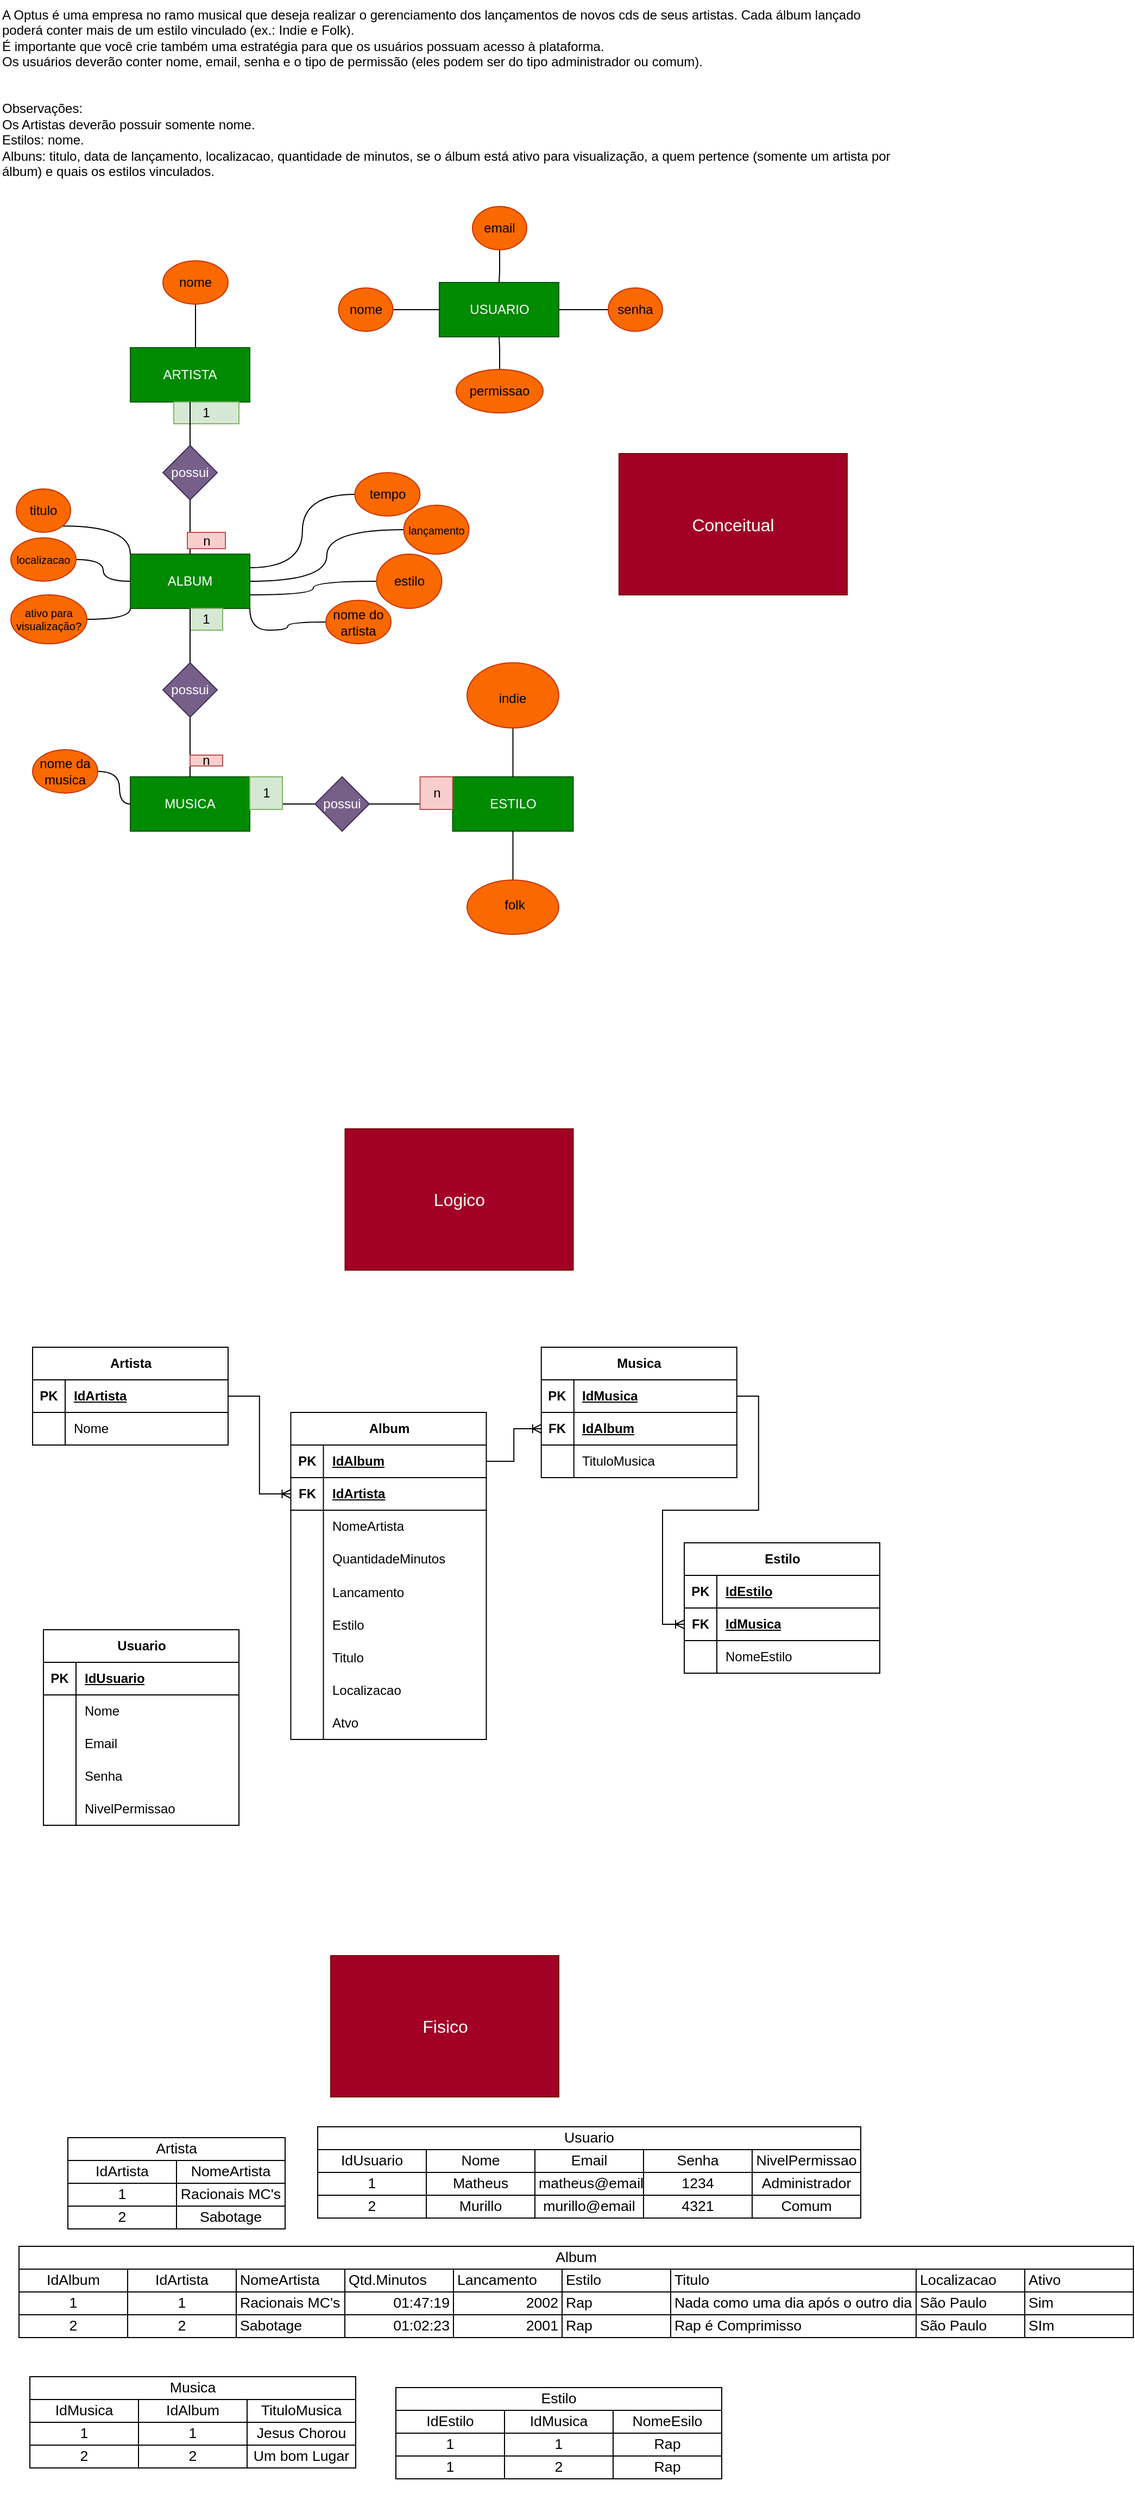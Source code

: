 <mxfile version="21.6.6" type="device">
  <diagram name="Página-1" id="m7bHhuEDpfP_KIt0jpVg">
    <mxGraphModel dx="1222" dy="648" grid="1" gridSize="10" guides="1" tooltips="1" connect="1" arrows="1" fold="1" page="1" pageScale="1" pageWidth="827" pageHeight="1169" math="0" shadow="0">
      <root>
        <mxCell id="0" />
        <mxCell id="1" parent="0" />
        <mxCell id="CT2Y3Jzpo0RWXGSXEff1-1" value="A Optus é uma empresa no ramo musical que deseja realizar o gerenciamento dos lançamentos de novos cds de seus artistas. Cada álbum lançado poderá conter mais de um estilo vinculado (ex.: Indie e Folk).&#xa;É importante que você crie também uma estratégia para que os usuários possuam acesso à plataforma.&#xa;Os usuários deverão conter nome, email, senha e o tipo de permissão (eles podem ser do tipo administrador ou comum).&#xa;&#xa;&#xa;Observações:&#xa;Os Artistas deverão possuir somente nome.&#xa;Estilos: nome.&#xa;Albuns: titulo, data de lançamento, localizacao, quantidade de minutos, se o álbum está ativo para visualização, a quem pertence (somente um artista por álbum) e quais os estilos vinculados." style="text;whiteSpace=wrap;" parent="1" vertex="1">
          <mxGeometry width="820" height="160" as="geometry" />
        </mxCell>
        <mxCell id="CT2Y3Jzpo0RWXGSXEff1-3" value="ALBUM" style="html=1;whiteSpace=wrap;fillColor=#008a00;fontColor=#ffffff;strokeColor=#005700;" parent="1" vertex="1">
          <mxGeometry x="120" y="510" width="110" height="50" as="geometry" />
        </mxCell>
        <mxCell id="CT2Y3Jzpo0RWXGSXEff1-4" value="MUSICA" style="html=1;whiteSpace=wrap;fillColor=#008a00;fontColor=#ffffff;strokeColor=#005700;" parent="1" vertex="1">
          <mxGeometry x="120" y="715" width="110" height="50" as="geometry" />
        </mxCell>
        <mxCell id="CT2Y3Jzpo0RWXGSXEff1-5" value="USUARIO" style="html=1;whiteSpace=wrap;fillColor=#008a00;fontColor=#ffffff;strokeColor=#005700;" parent="1" vertex="1">
          <mxGeometry x="404.5" y="260" width="110" height="50" as="geometry" />
        </mxCell>
        <mxCell id="CT2Y3Jzpo0RWXGSXEff1-6" value="ARTISTA" style="html=1;whiteSpace=wrap;fillColor=#008a00;fontColor=#ffffff;strokeColor=#005700;" parent="1" vertex="1">
          <mxGeometry x="120" y="320" width="110" height="50" as="geometry" />
        </mxCell>
        <mxCell id="CT2Y3Jzpo0RWXGSXEff1-10" value="" style="endArrow=none;html=1;rounded=0;exitX=0.5;exitY=0;exitDx=0;exitDy=0;entryX=0.5;entryY=1;entryDx=0;entryDy=0;" parent="1" source="CT2Y3Jzpo0RWXGSXEff1-3" target="EASy-8JxkkU8ZnlfkoJ6-29" edge="1">
          <mxGeometry width="50" height="50" relative="1" as="geometry">
            <mxPoint x="174.71" y="400" as="sourcePoint" />
            <mxPoint x="180" y="470" as="targetPoint" />
          </mxGeometry>
        </mxCell>
        <mxCell id="CT2Y3Jzpo0RWXGSXEff1-11" value="" style="endArrow=none;html=1;rounded=0;exitX=0.5;exitY=0;exitDx=0;exitDy=0;entryX=0.5;entryY=1;entryDx=0;entryDy=0;" parent="1" source="CT2Y3Jzpo0RWXGSXEff1-4" target="EASy-8JxkkU8ZnlfkoJ6-23" edge="1">
          <mxGeometry width="50" height="50" relative="1" as="geometry">
            <mxPoint x="174.66" y="480" as="sourcePoint" />
            <mxPoint x="175" y="610" as="targetPoint" />
          </mxGeometry>
        </mxCell>
        <mxCell id="CT2Y3Jzpo0RWXGSXEff1-12" value="1" style="text;html=1;strokeColor=#82b366;fillColor=#d5e8d4;align=center;verticalAlign=middle;whiteSpace=wrap;rounded=0;" parent="1" vertex="1">
          <mxGeometry x="160" y="370" width="60" height="20" as="geometry" />
        </mxCell>
        <mxCell id="CT2Y3Jzpo0RWXGSXEff1-13" value="n" style="text;html=1;strokeColor=#b85450;fillColor=#f8cecc;align=center;verticalAlign=middle;whiteSpace=wrap;rounded=0;" parent="1" vertex="1">
          <mxGeometry x="172.5" y="490" width="35" height="15" as="geometry" />
        </mxCell>
        <mxCell id="CT2Y3Jzpo0RWXGSXEff1-15" value="1" style="text;html=1;strokeColor=#82b366;fillColor=#d5e8d4;align=center;verticalAlign=middle;whiteSpace=wrap;rounded=0;" parent="1" vertex="1">
          <mxGeometry x="175" y="560" width="30" height="20" as="geometry" />
        </mxCell>
        <mxCell id="CT2Y3Jzpo0RWXGSXEff1-16" value="n" style="text;html=1;strokeColor=#b85450;fillColor=#f8cecc;align=center;verticalAlign=middle;whiteSpace=wrap;rounded=0;" parent="1" vertex="1">
          <mxGeometry x="175" y="695" width="30" height="10" as="geometry" />
        </mxCell>
        <mxCell id="CT2Y3Jzpo0RWXGSXEff1-17" value="" style="endArrow=none;html=1;rounded=0;" parent="1" edge="1">
          <mxGeometry width="50" height="50" relative="1" as="geometry">
            <mxPoint x="180" y="320" as="sourcePoint" />
            <mxPoint x="180" y="280" as="targetPoint" />
          </mxGeometry>
        </mxCell>
        <mxCell id="CT2Y3Jzpo0RWXGSXEff1-18" value="" style="ellipse;whiteSpace=wrap;html=1;fillColor=#fa6800;fontColor=#000000;strokeColor=#C73500;" parent="1" vertex="1">
          <mxGeometry x="150" y="240" width="60" height="40" as="geometry" />
        </mxCell>
        <mxCell id="CT2Y3Jzpo0RWXGSXEff1-19" value="nome" style="text;html=1;strokeColor=none;fillColor=none;align=center;verticalAlign=middle;whiteSpace=wrap;rounded=0;" parent="1" vertex="1">
          <mxGeometry x="165" y="252.5" width="30" height="15" as="geometry" />
        </mxCell>
        <mxCell id="EASy-8JxkkU8ZnlfkoJ6-1" value="ESTILO" style="html=1;whiteSpace=wrap;fillColor=#008a00;fontColor=#ffffff;strokeColor=#005700;" parent="1" vertex="1">
          <mxGeometry x="416.75" y="715" width="111" height="50" as="geometry" />
        </mxCell>
        <mxCell id="EASy-8JxkkU8ZnlfkoJ6-6" value="" style="endArrow=none;html=1;rounded=0;entryX=0.5;entryY=1;entryDx=0;entryDy=0;exitX=0.5;exitY=0;exitDx=0;exitDy=0;" parent="1" source="EASy-8JxkkU8ZnlfkoJ6-1" target="EASy-8JxkkU8ZnlfkoJ6-7" edge="1">
          <mxGeometry width="50" height="50" relative="1" as="geometry">
            <mxPoint x="410" y="580" as="sourcePoint" />
            <mxPoint x="430" y="550" as="targetPoint" />
          </mxGeometry>
        </mxCell>
        <mxCell id="EASy-8JxkkU8ZnlfkoJ6-7" value="" style="ellipse;whiteSpace=wrap;html=1;fillColor=#fa6800;fontColor=#000000;strokeColor=#C73500;" parent="1" vertex="1">
          <mxGeometry x="430" y="610" width="84.5" height="60" as="geometry" />
        </mxCell>
        <mxCell id="EASy-8JxkkU8ZnlfkoJ6-9" value="" style="endArrow=none;html=1;rounded=0;entryX=0.5;entryY=1;entryDx=0;entryDy=0;exitX=0.5;exitY=0;exitDx=0;exitDy=0;" parent="1" source="EASy-8JxkkU8ZnlfkoJ6-10" target="EASy-8JxkkU8ZnlfkoJ6-1" edge="1">
          <mxGeometry width="50" height="50" relative="1" as="geometry">
            <mxPoint x="420" y="680" as="sourcePoint" />
            <mxPoint x="420" y="650" as="targetPoint" />
          </mxGeometry>
        </mxCell>
        <mxCell id="EASy-8JxkkU8ZnlfkoJ6-10" value="" style="ellipse;whiteSpace=wrap;html=1;fillColor=#fa6800;fontColor=#000000;strokeColor=#C73500;" parent="1" vertex="1">
          <mxGeometry x="430" y="810" width="84.5" height="50" as="geometry" />
        </mxCell>
        <mxCell id="EASy-8JxkkU8ZnlfkoJ6-12" value="" style="endArrow=none;html=1;rounded=0;exitX=1;exitY=1;exitDx=0;exitDy=0;entryX=0;entryY=0;entryDx=0;entryDy=0;edgeStyle=orthogonalEdgeStyle;curved=1;" parent="1" source="EASy-8JxkkU8ZnlfkoJ6-13" target="CT2Y3Jzpo0RWXGSXEff1-3" edge="1">
          <mxGeometry width="50" height="50" relative="1" as="geometry">
            <mxPoint x="70" y="430" as="sourcePoint" />
            <mxPoint x="120" y="450" as="targetPoint" />
          </mxGeometry>
        </mxCell>
        <mxCell id="EASy-8JxkkU8ZnlfkoJ6-13" value="titulo" style="ellipse;whiteSpace=wrap;html=1;verticalAlign=middle;labelPosition=center;verticalLabelPosition=middle;align=center;fillColor=#fa6800;fontColor=#000000;strokeColor=#C73500;" parent="1" vertex="1">
          <mxGeometry x="15" y="450" width="50" height="40" as="geometry" />
        </mxCell>
        <mxCell id="EASy-8JxkkU8ZnlfkoJ6-17" value="" style="endArrow=none;html=1;rounded=0;exitX=1;exitY=0.5;exitDx=0;exitDy=0;entryX=0;entryY=0.5;entryDx=0;entryDy=0;edgeStyle=orthogonalEdgeStyle;curved=1;" parent="1" source="EASy-8JxkkU8ZnlfkoJ6-18" target="CT2Y3Jzpo0RWXGSXEff1-3" edge="1">
          <mxGeometry width="50" height="50" relative="1" as="geometry">
            <mxPoint x="60" y="460" as="sourcePoint" />
            <mxPoint x="120" y="470" as="targetPoint" />
          </mxGeometry>
        </mxCell>
        <mxCell id="EASy-8JxkkU8ZnlfkoJ6-18" value="localizacao" style="ellipse;whiteSpace=wrap;html=1;fontSize=10;fillColor=#fa6800;fontColor=#000000;strokeColor=#C73500;" parent="1" vertex="1">
          <mxGeometry x="10" y="495" width="60" height="40" as="geometry" />
        </mxCell>
        <mxCell id="EASy-8JxkkU8ZnlfkoJ6-21" value="" style="endArrow=none;html=1;rounded=0;exitX=1;exitY=0.5;exitDx=0;exitDy=0;entryX=0;entryY=1;entryDx=0;entryDy=0;edgeStyle=orthogonalEdgeStyle;curved=1;" parent="1" source="EASy-8JxkkU8ZnlfkoJ6-22" target="CT2Y3Jzpo0RWXGSXEff1-3" edge="1">
          <mxGeometry width="50" height="50" relative="1" as="geometry">
            <mxPoint x="70" y="520" as="sourcePoint" />
            <mxPoint x="120" y="500" as="targetPoint" />
          </mxGeometry>
        </mxCell>
        <mxCell id="EASy-8JxkkU8ZnlfkoJ6-22" value="ativo para visualização?" style="ellipse;whiteSpace=wrap;html=1;fontSize=10;fillColor=#fa6800;fontColor=#000000;strokeColor=#C73500;" parent="1" vertex="1">
          <mxGeometry x="10" y="547.5" width="70" height="45" as="geometry" />
        </mxCell>
        <mxCell id="EASy-8JxkkU8ZnlfkoJ6-23" value="possui" style="rhombus;whiteSpace=wrap;html=1;fillColor=#76608a;fontColor=#ffffff;strokeColor=#432D57;" parent="1" vertex="1">
          <mxGeometry x="150" y="610" width="50" height="50" as="geometry" />
        </mxCell>
        <mxCell id="EASy-8JxkkU8ZnlfkoJ6-24" value="" style="endArrow=none;html=1;rounded=0;exitX=0.5;exitY=0;exitDx=0;exitDy=0;entryX=0.5;entryY=1;entryDx=0;entryDy=0;" parent="1" source="EASy-8JxkkU8ZnlfkoJ6-23" target="CT2Y3Jzpo0RWXGSXEff1-3" edge="1">
          <mxGeometry width="50" height="50" relative="1" as="geometry">
            <mxPoint x="190" y="590" as="sourcePoint" />
            <mxPoint x="240" y="540" as="targetPoint" />
          </mxGeometry>
        </mxCell>
        <mxCell id="EASy-8JxkkU8ZnlfkoJ6-29" value="possui" style="rhombus;whiteSpace=wrap;html=1;fillColor=#76608a;fontColor=#ffffff;strokeColor=#432D57;" parent="1" vertex="1">
          <mxGeometry x="150" y="410" width="50" height="50" as="geometry" />
        </mxCell>
        <mxCell id="EASy-8JxkkU8ZnlfkoJ6-30" value="" style="endArrow=none;html=1;rounded=0;exitX=0.5;exitY=0;exitDx=0;exitDy=0;entryX=0.25;entryY=0;entryDx=0;entryDy=0;" parent="1" source="EASy-8JxkkU8ZnlfkoJ6-29" target="CT2Y3Jzpo0RWXGSXEff1-12" edge="1">
          <mxGeometry width="50" height="50" relative="1" as="geometry">
            <mxPoint x="172.5" y="405" as="sourcePoint" />
            <mxPoint x="162.5" y="355" as="targetPoint" />
          </mxGeometry>
        </mxCell>
        <mxCell id="EASy-8JxkkU8ZnlfkoJ6-31" value="" style="endArrow=none;html=1;rounded=0;exitX=1;exitY=0.5;exitDx=0;exitDy=0;entryX=0;entryY=0.5;entryDx=0;entryDy=0;" parent="1" source="CT2Y3Jzpo0RWXGSXEff1-4" target="EASy-8JxkkU8ZnlfkoJ6-33" edge="1">
          <mxGeometry width="50" height="50" relative="1" as="geometry">
            <mxPoint x="230" y="750" as="sourcePoint" />
            <mxPoint x="290" y="740" as="targetPoint" />
          </mxGeometry>
        </mxCell>
        <mxCell id="EASy-8JxkkU8ZnlfkoJ6-33" value="possui" style="rhombus;whiteSpace=wrap;html=1;fillColor=#76608a;fontColor=#ffffff;strokeColor=#432D57;" parent="1" vertex="1">
          <mxGeometry x="290" y="715" width="50" height="50" as="geometry" />
        </mxCell>
        <mxCell id="EASy-8JxkkU8ZnlfkoJ6-36" value="" style="endArrow=none;html=1;rounded=0;exitX=1;exitY=0.5;exitDx=0;exitDy=0;entryX=0;entryY=0.5;entryDx=0;entryDy=0;" parent="1" source="EASy-8JxkkU8ZnlfkoJ6-33" target="EASy-8JxkkU8ZnlfkoJ6-1" edge="1">
          <mxGeometry width="50" height="50" relative="1" as="geometry">
            <mxPoint x="190" y="730" as="sourcePoint" />
            <mxPoint x="240" y="680" as="targetPoint" />
          </mxGeometry>
        </mxCell>
        <mxCell id="EASy-8JxkkU8ZnlfkoJ6-37" value="1" style="text;html=1;align=center;verticalAlign=middle;resizable=0;points=[];autosize=1;strokeColor=#82b366;fillColor=#d5e8d4;" parent="1" vertex="1">
          <mxGeometry x="230" y="715" width="30" height="30" as="geometry" />
        </mxCell>
        <mxCell id="EASy-8JxkkU8ZnlfkoJ6-38" value="n" style="text;html=1;align=center;verticalAlign=middle;resizable=0;points=[];autosize=1;strokeColor=#b85450;fillColor=#f8cecc;" parent="1" vertex="1">
          <mxGeometry x="386.75" y="715" width="30" height="30" as="geometry" />
        </mxCell>
        <mxCell id="EASy-8JxkkU8ZnlfkoJ6-47" style="edgeStyle=orthogonalEdgeStyle;rounded=0;orthogonalLoop=1;jettySize=auto;html=1;entryX=1;entryY=0.25;entryDx=0;entryDy=0;endArrow=none;endFill=0;curved=1;" parent="1" source="EASy-8JxkkU8ZnlfkoJ6-40" target="CT2Y3Jzpo0RWXGSXEff1-3" edge="1">
          <mxGeometry relative="1" as="geometry" />
        </mxCell>
        <mxCell id="EASy-8JxkkU8ZnlfkoJ6-40" value="tempo" style="ellipse;whiteSpace=wrap;html=1;fillColor=#fa6800;fontColor=#000000;strokeColor=#C73500;" parent="1" vertex="1">
          <mxGeometry x="326.75" y="435" width="60" height="40" as="geometry" />
        </mxCell>
        <mxCell id="EASy-8JxkkU8ZnlfkoJ6-42" style="edgeStyle=orthogonalEdgeStyle;rounded=0;orthogonalLoop=1;jettySize=auto;html=1;entryX=1;entryY=0.5;entryDx=0;entryDy=0;endArrow=none;endFill=0;curved=1;" parent="1" source="EASy-8JxkkU8ZnlfkoJ6-41" target="CT2Y3Jzpo0RWXGSXEff1-3" edge="1">
          <mxGeometry relative="1" as="geometry" />
        </mxCell>
        <mxCell id="EASy-8JxkkU8ZnlfkoJ6-41" value="lançamento" style="ellipse;whiteSpace=wrap;html=1;fontSize=10;fillColor=#fa6800;fontColor=#000000;strokeColor=#C73500;" parent="1" vertex="1">
          <mxGeometry x="371.75" y="465" width="60" height="45" as="geometry" />
        </mxCell>
        <mxCell id="EASy-8JxkkU8ZnlfkoJ6-44" style="edgeStyle=orthogonalEdgeStyle;rounded=0;orthogonalLoop=1;jettySize=auto;html=1;entryX=1;entryY=1;entryDx=0;entryDy=0;endArrow=none;endFill=0;curved=1;" parent="1" source="EASy-8JxkkU8ZnlfkoJ6-43" target="CT2Y3Jzpo0RWXGSXEff1-3" edge="1">
          <mxGeometry relative="1" as="geometry" />
        </mxCell>
        <mxCell id="EASy-8JxkkU8ZnlfkoJ6-43" value="nome do artista" style="ellipse;whiteSpace=wrap;html=1;fillColor=#fa6800;fontColor=#000000;strokeColor=#C73500;" parent="1" vertex="1">
          <mxGeometry x="300" y="552.5" width="60" height="40" as="geometry" />
        </mxCell>
        <mxCell id="EASy-8JxkkU8ZnlfkoJ6-46" style="edgeStyle=orthogonalEdgeStyle;rounded=0;orthogonalLoop=1;jettySize=auto;html=1;entryX=1;entryY=0.75;entryDx=0;entryDy=0;endArrow=none;endFill=0;curved=1;" parent="1" source="EASy-8JxkkU8ZnlfkoJ6-45" target="CT2Y3Jzpo0RWXGSXEff1-3" edge="1">
          <mxGeometry relative="1" as="geometry" />
        </mxCell>
        <mxCell id="EASy-8JxkkU8ZnlfkoJ6-45" value="estilo" style="ellipse;whiteSpace=wrap;html=1;fillColor=#fa6800;fontColor=#000000;strokeColor=#C73500;" parent="1" vertex="1">
          <mxGeometry x="346.75" y="510" width="60" height="50" as="geometry" />
        </mxCell>
        <mxCell id="EASy-8JxkkU8ZnlfkoJ6-74" value="&lt;br style=&quot;border-color: var(--border-color);&quot;&gt;folk" style="text;html=1;strokeColor=none;fillColor=none;align=center;verticalAlign=middle;whiteSpace=wrap;rounded=0;" parent="1" vertex="1">
          <mxGeometry x="447.75" y="810" width="52.25" height="30" as="geometry" />
        </mxCell>
        <mxCell id="EASy-8JxkkU8ZnlfkoJ6-75" value="&lt;br style=&quot;border-color: var(--border-color);&quot;&gt;indie" style="text;html=1;strokeColor=none;fillColor=none;align=center;verticalAlign=middle;whiteSpace=wrap;rounded=0;" parent="1" vertex="1">
          <mxGeometry x="446.13" y="622.5" width="52.25" height="25" as="geometry" />
        </mxCell>
        <mxCell id="_F3QzLENf7qm6hDPwYR_-2" value="Conceitual" style="html=1;whiteSpace=wrap;fillColor=#a20025;fontColor=#ffffff;strokeColor=#6F0000;fontSize=16;" parent="1" vertex="1">
          <mxGeometry x="570" y="417.5" width="210" height="130" as="geometry" />
        </mxCell>
        <mxCell id="_F3QzLENf7qm6hDPwYR_-3" value="Logico" style="html=1;whiteSpace=wrap;fillColor=#a20025;fontColor=#ffffff;strokeColor=#6F0000;fontSize=16;" parent="1" vertex="1">
          <mxGeometry x="317.75" y="1039" width="210" height="130" as="geometry" />
        </mxCell>
        <mxCell id="_F3QzLENf7qm6hDPwYR_-4" value="Artista" style="shape=table;startSize=30;container=1;collapsible=1;childLayout=tableLayout;fixedRows=1;rowLines=0;fontStyle=1;align=center;resizeLast=1;html=1;" parent="1" vertex="1">
          <mxGeometry x="30" y="1240" width="180" height="90" as="geometry" />
        </mxCell>
        <mxCell id="_F3QzLENf7qm6hDPwYR_-5" value="" style="shape=tableRow;horizontal=0;startSize=0;swimlaneHead=0;swimlaneBody=0;fillColor=none;collapsible=0;dropTarget=0;points=[[0,0.5],[1,0.5]];portConstraint=eastwest;top=0;left=0;right=0;bottom=1;" parent="_F3QzLENf7qm6hDPwYR_-4" vertex="1">
          <mxGeometry y="30" width="180" height="30" as="geometry" />
        </mxCell>
        <mxCell id="_F3QzLENf7qm6hDPwYR_-6" value="PK" style="shape=partialRectangle;connectable=0;fillColor=none;top=0;left=0;bottom=0;right=0;fontStyle=1;overflow=hidden;whiteSpace=wrap;html=1;" parent="_F3QzLENf7qm6hDPwYR_-5" vertex="1">
          <mxGeometry width="30" height="30" as="geometry">
            <mxRectangle width="30" height="30" as="alternateBounds" />
          </mxGeometry>
        </mxCell>
        <mxCell id="_F3QzLENf7qm6hDPwYR_-7" value="IdArtista" style="shape=partialRectangle;connectable=0;fillColor=none;top=0;left=0;bottom=0;right=0;align=left;spacingLeft=6;fontStyle=5;overflow=hidden;whiteSpace=wrap;html=1;" parent="_F3QzLENf7qm6hDPwYR_-5" vertex="1">
          <mxGeometry x="30" width="150" height="30" as="geometry">
            <mxRectangle width="150" height="30" as="alternateBounds" />
          </mxGeometry>
        </mxCell>
        <mxCell id="_F3QzLENf7qm6hDPwYR_-20" style="shape=tableRow;horizontal=0;startSize=0;swimlaneHead=0;swimlaneBody=0;fillColor=none;collapsible=0;dropTarget=0;points=[[0,0.5],[1,0.5]];portConstraint=eastwest;top=0;left=0;right=0;bottom=0;" parent="_F3QzLENf7qm6hDPwYR_-4" vertex="1">
          <mxGeometry y="60" width="180" height="30" as="geometry" />
        </mxCell>
        <mxCell id="_F3QzLENf7qm6hDPwYR_-21" style="shape=partialRectangle;connectable=0;fillColor=none;top=0;left=0;bottom=0;right=0;editable=1;overflow=hidden;whiteSpace=wrap;html=1;" parent="_F3QzLENf7qm6hDPwYR_-20" vertex="1">
          <mxGeometry width="30" height="30" as="geometry">
            <mxRectangle width="30" height="30" as="alternateBounds" />
          </mxGeometry>
        </mxCell>
        <mxCell id="_F3QzLENf7qm6hDPwYR_-22" value="Nome" style="shape=partialRectangle;connectable=0;fillColor=none;top=0;left=0;bottom=0;right=0;align=left;spacingLeft=6;overflow=hidden;whiteSpace=wrap;html=1;" parent="_F3QzLENf7qm6hDPwYR_-20" vertex="1">
          <mxGeometry x="30" width="150" height="30" as="geometry">
            <mxRectangle width="150" height="30" as="alternateBounds" />
          </mxGeometry>
        </mxCell>
        <mxCell id="_F3QzLENf7qm6hDPwYR_-23" value="Album" style="shape=table;startSize=30;container=1;collapsible=1;childLayout=tableLayout;fixedRows=1;rowLines=0;fontStyle=1;align=center;resizeLast=1;html=1;" parent="1" vertex="1">
          <mxGeometry x="267.75" y="1300" width="180" height="301" as="geometry" />
        </mxCell>
        <mxCell id="_F3QzLENf7qm6hDPwYR_-24" value="" style="shape=tableRow;horizontal=0;startSize=0;swimlaneHead=0;swimlaneBody=0;fillColor=none;collapsible=0;dropTarget=0;points=[[0,0.5],[1,0.5]];portConstraint=eastwest;top=0;left=0;right=0;bottom=1;" parent="_F3QzLENf7qm6hDPwYR_-23" vertex="1">
          <mxGeometry y="30" width="180" height="30" as="geometry" />
        </mxCell>
        <mxCell id="_F3QzLENf7qm6hDPwYR_-25" value="PK" style="shape=partialRectangle;connectable=0;fillColor=none;top=0;left=0;bottom=0;right=0;fontStyle=1;overflow=hidden;whiteSpace=wrap;html=1;" parent="_F3QzLENf7qm6hDPwYR_-24" vertex="1">
          <mxGeometry width="30" height="30" as="geometry">
            <mxRectangle width="30" height="30" as="alternateBounds" />
          </mxGeometry>
        </mxCell>
        <mxCell id="_F3QzLENf7qm6hDPwYR_-26" value="IdAlbum" style="shape=partialRectangle;connectable=0;fillColor=none;top=0;left=0;bottom=0;right=0;align=left;spacingLeft=6;fontStyle=5;overflow=hidden;whiteSpace=wrap;html=1;" parent="_F3QzLENf7qm6hDPwYR_-24" vertex="1">
          <mxGeometry x="30" width="150" height="30" as="geometry">
            <mxRectangle width="150" height="30" as="alternateBounds" />
          </mxGeometry>
        </mxCell>
        <mxCell id="_F3QzLENf7qm6hDPwYR_-33" style="shape=tableRow;horizontal=0;startSize=0;swimlaneHead=0;swimlaneBody=0;fillColor=none;collapsible=0;dropTarget=0;points=[[0,0.5],[1,0.5]];portConstraint=eastwest;top=0;left=0;right=0;bottom=1;" parent="_F3QzLENf7qm6hDPwYR_-23" vertex="1">
          <mxGeometry y="60" width="180" height="30" as="geometry" />
        </mxCell>
        <mxCell id="_F3QzLENf7qm6hDPwYR_-34" value="FK" style="shape=partialRectangle;connectable=0;fillColor=none;top=0;left=0;bottom=0;right=0;fontStyle=1;overflow=hidden;whiteSpace=wrap;html=1;" parent="_F3QzLENf7qm6hDPwYR_-33" vertex="1">
          <mxGeometry width="30" height="30" as="geometry">
            <mxRectangle width="30" height="30" as="alternateBounds" />
          </mxGeometry>
        </mxCell>
        <mxCell id="_F3QzLENf7qm6hDPwYR_-35" value="IdArtista" style="shape=partialRectangle;connectable=0;fillColor=none;top=0;left=0;bottom=0;right=0;align=left;spacingLeft=6;fontStyle=5;overflow=hidden;whiteSpace=wrap;html=1;" parent="_F3QzLENf7qm6hDPwYR_-33" vertex="1">
          <mxGeometry x="30" width="150" height="30" as="geometry">
            <mxRectangle width="150" height="30" as="alternateBounds" />
          </mxGeometry>
        </mxCell>
        <mxCell id="_F3QzLENf7qm6hDPwYR_-27" style="shape=tableRow;horizontal=0;startSize=0;swimlaneHead=0;swimlaneBody=0;fillColor=none;collapsible=0;dropTarget=0;points=[[0,0.5],[1,0.5]];portConstraint=eastwest;top=0;left=0;right=0;bottom=0;" parent="_F3QzLENf7qm6hDPwYR_-23" vertex="1">
          <mxGeometry y="90" width="180" height="30" as="geometry" />
        </mxCell>
        <mxCell id="_F3QzLENf7qm6hDPwYR_-28" style="shape=partialRectangle;connectable=0;fillColor=none;top=0;left=0;bottom=0;right=0;editable=1;overflow=hidden;whiteSpace=wrap;html=1;" parent="_F3QzLENf7qm6hDPwYR_-27" vertex="1">
          <mxGeometry width="30" height="30" as="geometry">
            <mxRectangle width="30" height="30" as="alternateBounds" />
          </mxGeometry>
        </mxCell>
        <mxCell id="_F3QzLENf7qm6hDPwYR_-29" value="NomeArtista" style="shape=partialRectangle;connectable=0;fillColor=none;top=0;left=0;bottom=0;right=0;align=left;spacingLeft=6;overflow=hidden;whiteSpace=wrap;html=1;" parent="_F3QzLENf7qm6hDPwYR_-27" vertex="1">
          <mxGeometry x="30" width="150" height="30" as="geometry">
            <mxRectangle width="150" height="30" as="alternateBounds" />
          </mxGeometry>
        </mxCell>
        <mxCell id="_F3QzLENf7qm6hDPwYR_-48" style="shape=tableRow;horizontal=0;startSize=0;swimlaneHead=0;swimlaneBody=0;fillColor=none;collapsible=0;dropTarget=0;points=[[0,0.5],[1,0.5]];portConstraint=eastwest;top=0;left=0;right=0;bottom=0;" parent="_F3QzLENf7qm6hDPwYR_-23" vertex="1">
          <mxGeometry y="120" width="180" height="30" as="geometry" />
        </mxCell>
        <mxCell id="_F3QzLENf7qm6hDPwYR_-49" style="shape=partialRectangle;connectable=0;fillColor=none;top=0;left=0;bottom=0;right=0;editable=1;overflow=hidden;whiteSpace=wrap;html=1;" parent="_F3QzLENf7qm6hDPwYR_-48" vertex="1">
          <mxGeometry width="30" height="30" as="geometry">
            <mxRectangle width="30" height="30" as="alternateBounds" />
          </mxGeometry>
        </mxCell>
        <mxCell id="_F3QzLENf7qm6hDPwYR_-50" value="QuantidadeMinutos" style="shape=partialRectangle;connectable=0;fillColor=none;top=0;left=0;bottom=0;right=0;align=left;spacingLeft=6;overflow=hidden;whiteSpace=wrap;html=1;" parent="_F3QzLENf7qm6hDPwYR_-48" vertex="1">
          <mxGeometry x="30" width="150" height="30" as="geometry">
            <mxRectangle width="150" height="30" as="alternateBounds" />
          </mxGeometry>
        </mxCell>
        <mxCell id="_F3QzLENf7qm6hDPwYR_-45" style="shape=tableRow;horizontal=0;startSize=0;swimlaneHead=0;swimlaneBody=0;fillColor=none;collapsible=0;dropTarget=0;points=[[0,0.5],[1,0.5]];portConstraint=eastwest;top=0;left=0;right=0;bottom=0;" parent="_F3QzLENf7qm6hDPwYR_-23" vertex="1">
          <mxGeometry y="150" width="180" height="31" as="geometry" />
        </mxCell>
        <mxCell id="_F3QzLENf7qm6hDPwYR_-46" style="shape=partialRectangle;connectable=0;fillColor=none;top=0;left=0;bottom=0;right=0;editable=1;overflow=hidden;whiteSpace=wrap;html=1;" parent="_F3QzLENf7qm6hDPwYR_-45" vertex="1">
          <mxGeometry width="30" height="31" as="geometry">
            <mxRectangle width="30" height="31" as="alternateBounds" />
          </mxGeometry>
        </mxCell>
        <mxCell id="_F3QzLENf7qm6hDPwYR_-47" value="Lancamento" style="shape=partialRectangle;connectable=0;fillColor=none;top=0;left=0;bottom=0;right=0;align=left;spacingLeft=6;overflow=hidden;whiteSpace=wrap;html=1;" parent="_F3QzLENf7qm6hDPwYR_-45" vertex="1">
          <mxGeometry x="30" width="150" height="31" as="geometry">
            <mxRectangle width="150" height="31" as="alternateBounds" />
          </mxGeometry>
        </mxCell>
        <mxCell id="_F3QzLENf7qm6hDPwYR_-42" style="shape=tableRow;horizontal=0;startSize=0;swimlaneHead=0;swimlaneBody=0;fillColor=none;collapsible=0;dropTarget=0;points=[[0,0.5],[1,0.5]];portConstraint=eastwest;top=0;left=0;right=0;bottom=0;" parent="_F3QzLENf7qm6hDPwYR_-23" vertex="1">
          <mxGeometry y="181" width="180" height="30" as="geometry" />
        </mxCell>
        <mxCell id="_F3QzLENf7qm6hDPwYR_-43" style="shape=partialRectangle;connectable=0;fillColor=none;top=0;left=0;bottom=0;right=0;editable=1;overflow=hidden;whiteSpace=wrap;html=1;" parent="_F3QzLENf7qm6hDPwYR_-42" vertex="1">
          <mxGeometry width="30" height="30" as="geometry">
            <mxRectangle width="30" height="30" as="alternateBounds" />
          </mxGeometry>
        </mxCell>
        <mxCell id="_F3QzLENf7qm6hDPwYR_-44" value="Estilo" style="shape=partialRectangle;connectable=0;fillColor=none;top=0;left=0;bottom=0;right=0;align=left;spacingLeft=6;overflow=hidden;whiteSpace=wrap;html=1;" parent="_F3QzLENf7qm6hDPwYR_-42" vertex="1">
          <mxGeometry x="30" width="150" height="30" as="geometry">
            <mxRectangle width="150" height="30" as="alternateBounds" />
          </mxGeometry>
        </mxCell>
        <mxCell id="_F3QzLENf7qm6hDPwYR_-39" style="shape=tableRow;horizontal=0;startSize=0;swimlaneHead=0;swimlaneBody=0;fillColor=none;collapsible=0;dropTarget=0;points=[[0,0.5],[1,0.5]];portConstraint=eastwest;top=0;left=0;right=0;bottom=0;" parent="_F3QzLENf7qm6hDPwYR_-23" vertex="1">
          <mxGeometry y="211" width="180" height="30" as="geometry" />
        </mxCell>
        <mxCell id="_F3QzLENf7qm6hDPwYR_-40" style="shape=partialRectangle;connectable=0;fillColor=none;top=0;left=0;bottom=0;right=0;editable=1;overflow=hidden;whiteSpace=wrap;html=1;" parent="_F3QzLENf7qm6hDPwYR_-39" vertex="1">
          <mxGeometry width="30" height="30" as="geometry">
            <mxRectangle width="30" height="30" as="alternateBounds" />
          </mxGeometry>
        </mxCell>
        <mxCell id="_F3QzLENf7qm6hDPwYR_-41" value="Titulo" style="shape=partialRectangle;connectable=0;fillColor=none;top=0;left=0;bottom=0;right=0;align=left;spacingLeft=6;overflow=hidden;whiteSpace=wrap;html=1;" parent="_F3QzLENf7qm6hDPwYR_-39" vertex="1">
          <mxGeometry x="30" width="150" height="30" as="geometry">
            <mxRectangle width="150" height="30" as="alternateBounds" />
          </mxGeometry>
        </mxCell>
        <mxCell id="_F3QzLENf7qm6hDPwYR_-36" style="shape=tableRow;horizontal=0;startSize=0;swimlaneHead=0;swimlaneBody=0;fillColor=none;collapsible=0;dropTarget=0;points=[[0,0.5],[1,0.5]];portConstraint=eastwest;top=0;left=0;right=0;bottom=0;" parent="_F3QzLENf7qm6hDPwYR_-23" vertex="1">
          <mxGeometry y="241" width="180" height="30" as="geometry" />
        </mxCell>
        <mxCell id="_F3QzLENf7qm6hDPwYR_-37" style="shape=partialRectangle;connectable=0;fillColor=none;top=0;left=0;bottom=0;right=0;editable=1;overflow=hidden;whiteSpace=wrap;html=1;" parent="_F3QzLENf7qm6hDPwYR_-36" vertex="1">
          <mxGeometry width="30" height="30" as="geometry">
            <mxRectangle width="30" height="30" as="alternateBounds" />
          </mxGeometry>
        </mxCell>
        <mxCell id="_F3QzLENf7qm6hDPwYR_-38" value="Localizacao" style="shape=partialRectangle;connectable=0;fillColor=none;top=0;left=0;bottom=0;right=0;align=left;spacingLeft=6;overflow=hidden;whiteSpace=wrap;html=1;" parent="_F3QzLENf7qm6hDPwYR_-36" vertex="1">
          <mxGeometry x="30" width="150" height="30" as="geometry">
            <mxRectangle width="150" height="30" as="alternateBounds" />
          </mxGeometry>
        </mxCell>
        <mxCell id="_F3QzLENf7qm6hDPwYR_-51" style="shape=tableRow;horizontal=0;startSize=0;swimlaneHead=0;swimlaneBody=0;fillColor=none;collapsible=0;dropTarget=0;points=[[0,0.5],[1,0.5]];portConstraint=eastwest;top=0;left=0;right=0;bottom=0;" parent="_F3QzLENf7qm6hDPwYR_-23" vertex="1">
          <mxGeometry y="271" width="180" height="30" as="geometry" />
        </mxCell>
        <mxCell id="_F3QzLENf7qm6hDPwYR_-52" style="shape=partialRectangle;connectable=0;fillColor=none;top=0;left=0;bottom=0;right=0;editable=1;overflow=hidden;whiteSpace=wrap;html=1;" parent="_F3QzLENf7qm6hDPwYR_-51" vertex="1">
          <mxGeometry width="30" height="30" as="geometry">
            <mxRectangle width="30" height="30" as="alternateBounds" />
          </mxGeometry>
        </mxCell>
        <mxCell id="_F3QzLENf7qm6hDPwYR_-53" value="Atvo" style="shape=partialRectangle;connectable=0;fillColor=none;top=0;left=0;bottom=0;right=0;align=left;spacingLeft=6;overflow=hidden;whiteSpace=wrap;html=1;" parent="_F3QzLENf7qm6hDPwYR_-51" vertex="1">
          <mxGeometry x="30" width="150" height="30" as="geometry">
            <mxRectangle width="150" height="30" as="alternateBounds" />
          </mxGeometry>
        </mxCell>
        <mxCell id="_F3QzLENf7qm6hDPwYR_-55" style="edgeStyle=orthogonalEdgeStyle;rounded=0;orthogonalLoop=1;jettySize=auto;html=1;entryX=0;entryY=0.5;entryDx=0;entryDy=0;endArrow=none;endFill=0;curved=1;" parent="1" source="_F3QzLENf7qm6hDPwYR_-54" target="CT2Y3Jzpo0RWXGSXEff1-4" edge="1">
          <mxGeometry relative="1" as="geometry" />
        </mxCell>
        <mxCell id="_F3QzLENf7qm6hDPwYR_-54" value="nome da musica" style="ellipse;whiteSpace=wrap;html=1;fillColor=#fa6800;fontColor=#000000;strokeColor=#C73500;" parent="1" vertex="1">
          <mxGeometry x="30" y="690" width="60" height="40" as="geometry" />
        </mxCell>
        <mxCell id="_F3QzLENf7qm6hDPwYR_-57" value="Musica" style="shape=table;startSize=30;container=1;collapsible=1;childLayout=tableLayout;fixedRows=1;rowLines=0;fontStyle=1;align=center;resizeLast=1;html=1;" parent="1" vertex="1">
          <mxGeometry x="498.38" y="1240" width="180" height="120" as="geometry" />
        </mxCell>
        <mxCell id="_F3QzLENf7qm6hDPwYR_-58" value="" style="shape=tableRow;horizontal=0;startSize=0;swimlaneHead=0;swimlaneBody=0;fillColor=none;collapsible=0;dropTarget=0;points=[[0,0.5],[1,0.5]];portConstraint=eastwest;top=0;left=0;right=0;bottom=1;" parent="_F3QzLENf7qm6hDPwYR_-57" vertex="1">
          <mxGeometry y="30" width="180" height="30" as="geometry" />
        </mxCell>
        <mxCell id="_F3QzLENf7qm6hDPwYR_-59" value="PK" style="shape=partialRectangle;connectable=0;fillColor=none;top=0;left=0;bottom=0;right=0;fontStyle=1;overflow=hidden;whiteSpace=wrap;html=1;" parent="_F3QzLENf7qm6hDPwYR_-58" vertex="1">
          <mxGeometry width="30" height="30" as="geometry">
            <mxRectangle width="30" height="30" as="alternateBounds" />
          </mxGeometry>
        </mxCell>
        <mxCell id="_F3QzLENf7qm6hDPwYR_-60" value="IdMusica" style="shape=partialRectangle;connectable=0;fillColor=none;top=0;left=0;bottom=0;right=0;align=left;spacingLeft=6;fontStyle=5;overflow=hidden;whiteSpace=wrap;html=1;" parent="_F3QzLENf7qm6hDPwYR_-58" vertex="1">
          <mxGeometry x="30" width="150" height="30" as="geometry">
            <mxRectangle width="150" height="30" as="alternateBounds" />
          </mxGeometry>
        </mxCell>
        <mxCell id="_F3QzLENf7qm6hDPwYR_-64" style="shape=tableRow;horizontal=0;startSize=0;swimlaneHead=0;swimlaneBody=0;fillColor=none;collapsible=0;dropTarget=0;points=[[0,0.5],[1,0.5]];portConstraint=eastwest;top=0;left=0;right=0;bottom=1;" parent="_F3QzLENf7qm6hDPwYR_-57" vertex="1">
          <mxGeometry y="60" width="180" height="30" as="geometry" />
        </mxCell>
        <mxCell id="_F3QzLENf7qm6hDPwYR_-65" value="FK" style="shape=partialRectangle;connectable=0;fillColor=none;top=0;left=0;bottom=0;right=0;fontStyle=1;overflow=hidden;whiteSpace=wrap;html=1;" parent="_F3QzLENf7qm6hDPwYR_-64" vertex="1">
          <mxGeometry width="30" height="30" as="geometry">
            <mxRectangle width="30" height="30" as="alternateBounds" />
          </mxGeometry>
        </mxCell>
        <mxCell id="_F3QzLENf7qm6hDPwYR_-66" value="IdAlbum" style="shape=partialRectangle;connectable=0;fillColor=none;top=0;left=0;bottom=0;right=0;align=left;spacingLeft=6;fontStyle=5;overflow=hidden;whiteSpace=wrap;html=1;" parent="_F3QzLENf7qm6hDPwYR_-64" vertex="1">
          <mxGeometry x="30" width="150" height="30" as="geometry">
            <mxRectangle width="150" height="30" as="alternateBounds" />
          </mxGeometry>
        </mxCell>
        <mxCell id="_F3QzLENf7qm6hDPwYR_-61" style="shape=tableRow;horizontal=0;startSize=0;swimlaneHead=0;swimlaneBody=0;fillColor=none;collapsible=0;dropTarget=0;points=[[0,0.5],[1,0.5]];portConstraint=eastwest;top=0;left=0;right=0;bottom=0;" parent="_F3QzLENf7qm6hDPwYR_-57" vertex="1">
          <mxGeometry y="90" width="180" height="30" as="geometry" />
        </mxCell>
        <mxCell id="_F3QzLENf7qm6hDPwYR_-62" style="shape=partialRectangle;connectable=0;fillColor=none;top=0;left=0;bottom=0;right=0;editable=1;overflow=hidden;whiteSpace=wrap;html=1;" parent="_F3QzLENf7qm6hDPwYR_-61" vertex="1">
          <mxGeometry width="30" height="30" as="geometry">
            <mxRectangle width="30" height="30" as="alternateBounds" />
          </mxGeometry>
        </mxCell>
        <mxCell id="_F3QzLENf7qm6hDPwYR_-63" value="TituloMusica" style="shape=partialRectangle;connectable=0;fillColor=none;top=0;left=0;bottom=0;right=0;align=left;spacingLeft=6;overflow=hidden;whiteSpace=wrap;html=1;" parent="_F3QzLENf7qm6hDPwYR_-61" vertex="1">
          <mxGeometry x="30" width="150" height="30" as="geometry">
            <mxRectangle width="150" height="30" as="alternateBounds" />
          </mxGeometry>
        </mxCell>
        <mxCell id="_F3QzLENf7qm6hDPwYR_-67" value="Estilo" style="shape=table;startSize=30;container=1;collapsible=1;childLayout=tableLayout;fixedRows=1;rowLines=0;fontStyle=1;align=center;resizeLast=1;html=1;" parent="1" vertex="1">
          <mxGeometry x="630" y="1420" width="180" height="120" as="geometry" />
        </mxCell>
        <mxCell id="_F3QzLENf7qm6hDPwYR_-68" value="" style="shape=tableRow;horizontal=0;startSize=0;swimlaneHead=0;swimlaneBody=0;fillColor=none;collapsible=0;dropTarget=0;points=[[0,0.5],[1,0.5]];portConstraint=eastwest;top=0;left=0;right=0;bottom=1;" parent="_F3QzLENf7qm6hDPwYR_-67" vertex="1">
          <mxGeometry y="30" width="180" height="30" as="geometry" />
        </mxCell>
        <mxCell id="_F3QzLENf7qm6hDPwYR_-69" value="PK" style="shape=partialRectangle;connectable=0;fillColor=none;top=0;left=0;bottom=0;right=0;fontStyle=1;overflow=hidden;whiteSpace=wrap;html=1;" parent="_F3QzLENf7qm6hDPwYR_-68" vertex="1">
          <mxGeometry width="30" height="30" as="geometry">
            <mxRectangle width="30" height="30" as="alternateBounds" />
          </mxGeometry>
        </mxCell>
        <mxCell id="_F3QzLENf7qm6hDPwYR_-70" value="IdEstilo" style="shape=partialRectangle;connectable=0;fillColor=none;top=0;left=0;bottom=0;right=0;align=left;spacingLeft=6;fontStyle=5;overflow=hidden;whiteSpace=wrap;html=1;" parent="_F3QzLENf7qm6hDPwYR_-68" vertex="1">
          <mxGeometry x="30" width="150" height="30" as="geometry">
            <mxRectangle width="150" height="30" as="alternateBounds" />
          </mxGeometry>
        </mxCell>
        <mxCell id="_F3QzLENf7qm6hDPwYR_-71" style="shape=tableRow;horizontal=0;startSize=0;swimlaneHead=0;swimlaneBody=0;fillColor=none;collapsible=0;dropTarget=0;points=[[0,0.5],[1,0.5]];portConstraint=eastwest;top=0;left=0;right=0;bottom=1;" parent="_F3QzLENf7qm6hDPwYR_-67" vertex="1">
          <mxGeometry y="60" width="180" height="30" as="geometry" />
        </mxCell>
        <mxCell id="_F3QzLENf7qm6hDPwYR_-72" value="FK" style="shape=partialRectangle;connectable=0;fillColor=none;top=0;left=0;bottom=0;right=0;fontStyle=1;overflow=hidden;whiteSpace=wrap;html=1;" parent="_F3QzLENf7qm6hDPwYR_-71" vertex="1">
          <mxGeometry width="30" height="30" as="geometry">
            <mxRectangle width="30" height="30" as="alternateBounds" />
          </mxGeometry>
        </mxCell>
        <mxCell id="_F3QzLENf7qm6hDPwYR_-73" value="IdMusica" style="shape=partialRectangle;connectable=0;fillColor=none;top=0;left=0;bottom=0;right=0;align=left;spacingLeft=6;fontStyle=5;overflow=hidden;whiteSpace=wrap;html=1;" parent="_F3QzLENf7qm6hDPwYR_-71" vertex="1">
          <mxGeometry x="30" width="150" height="30" as="geometry">
            <mxRectangle width="150" height="30" as="alternateBounds" />
          </mxGeometry>
        </mxCell>
        <mxCell id="_F3QzLENf7qm6hDPwYR_-74" style="shape=tableRow;horizontal=0;startSize=0;swimlaneHead=0;swimlaneBody=0;fillColor=none;collapsible=0;dropTarget=0;points=[[0,0.5],[1,0.5]];portConstraint=eastwest;top=0;left=0;right=0;bottom=0;" parent="_F3QzLENf7qm6hDPwYR_-67" vertex="1">
          <mxGeometry y="90" width="180" height="30" as="geometry" />
        </mxCell>
        <mxCell id="_F3QzLENf7qm6hDPwYR_-75" style="shape=partialRectangle;connectable=0;fillColor=none;top=0;left=0;bottom=0;right=0;editable=1;overflow=hidden;whiteSpace=wrap;html=1;" parent="_F3QzLENf7qm6hDPwYR_-74" vertex="1">
          <mxGeometry width="30" height="30" as="geometry">
            <mxRectangle width="30" height="30" as="alternateBounds" />
          </mxGeometry>
        </mxCell>
        <mxCell id="_F3QzLENf7qm6hDPwYR_-76" value="NomeEstilo" style="shape=partialRectangle;connectable=0;fillColor=none;top=0;left=0;bottom=0;right=0;align=left;spacingLeft=6;overflow=hidden;whiteSpace=wrap;html=1;" parent="_F3QzLENf7qm6hDPwYR_-74" vertex="1">
          <mxGeometry x="30" width="150" height="30" as="geometry">
            <mxRectangle width="150" height="30" as="alternateBounds" />
          </mxGeometry>
        </mxCell>
        <mxCell id="_F3QzLENf7qm6hDPwYR_-77" value="Usuario" style="shape=table;startSize=30;container=1;collapsible=1;childLayout=tableLayout;fixedRows=1;rowLines=0;fontStyle=1;align=center;resizeLast=1;html=1;" parent="1" vertex="1">
          <mxGeometry x="40" y="1500" width="180" height="180" as="geometry" />
        </mxCell>
        <mxCell id="_F3QzLENf7qm6hDPwYR_-78" value="" style="shape=tableRow;horizontal=0;startSize=0;swimlaneHead=0;swimlaneBody=0;fillColor=none;collapsible=0;dropTarget=0;points=[[0,0.5],[1,0.5]];portConstraint=eastwest;top=0;left=0;right=0;bottom=1;" parent="_F3QzLENf7qm6hDPwYR_-77" vertex="1">
          <mxGeometry y="30" width="180" height="30" as="geometry" />
        </mxCell>
        <mxCell id="_F3QzLENf7qm6hDPwYR_-79" value="PK" style="shape=partialRectangle;connectable=0;fillColor=none;top=0;left=0;bottom=0;right=0;fontStyle=1;overflow=hidden;whiteSpace=wrap;html=1;" parent="_F3QzLENf7qm6hDPwYR_-78" vertex="1">
          <mxGeometry width="30" height="30" as="geometry">
            <mxRectangle width="30" height="30" as="alternateBounds" />
          </mxGeometry>
        </mxCell>
        <mxCell id="_F3QzLENf7qm6hDPwYR_-80" value="IdUsuario" style="shape=partialRectangle;connectable=0;fillColor=none;top=0;left=0;bottom=0;right=0;align=left;spacingLeft=6;fontStyle=5;overflow=hidden;whiteSpace=wrap;html=1;" parent="_F3QzLENf7qm6hDPwYR_-78" vertex="1">
          <mxGeometry x="30" width="150" height="30" as="geometry">
            <mxRectangle width="150" height="30" as="alternateBounds" />
          </mxGeometry>
        </mxCell>
        <mxCell id="_F3QzLENf7qm6hDPwYR_-81" value="" style="shape=tableRow;horizontal=0;startSize=0;swimlaneHead=0;swimlaneBody=0;fillColor=none;collapsible=0;dropTarget=0;points=[[0,0.5],[1,0.5]];portConstraint=eastwest;top=0;left=0;right=0;bottom=0;" parent="_F3QzLENf7qm6hDPwYR_-77" vertex="1">
          <mxGeometry y="60" width="180" height="30" as="geometry" />
        </mxCell>
        <mxCell id="_F3QzLENf7qm6hDPwYR_-82" value="" style="shape=partialRectangle;connectable=0;fillColor=none;top=0;left=0;bottom=0;right=0;editable=1;overflow=hidden;whiteSpace=wrap;html=1;" parent="_F3QzLENf7qm6hDPwYR_-81" vertex="1">
          <mxGeometry width="30" height="30" as="geometry">
            <mxRectangle width="30" height="30" as="alternateBounds" />
          </mxGeometry>
        </mxCell>
        <mxCell id="_F3QzLENf7qm6hDPwYR_-83" value="Nome" style="shape=partialRectangle;connectable=0;fillColor=none;top=0;left=0;bottom=0;right=0;align=left;spacingLeft=6;overflow=hidden;whiteSpace=wrap;html=1;" parent="_F3QzLENf7qm6hDPwYR_-81" vertex="1">
          <mxGeometry x="30" width="150" height="30" as="geometry">
            <mxRectangle width="150" height="30" as="alternateBounds" />
          </mxGeometry>
        </mxCell>
        <mxCell id="_F3QzLENf7qm6hDPwYR_-84" value="" style="shape=tableRow;horizontal=0;startSize=0;swimlaneHead=0;swimlaneBody=0;fillColor=none;collapsible=0;dropTarget=0;points=[[0,0.5],[1,0.5]];portConstraint=eastwest;top=0;left=0;right=0;bottom=0;" parent="_F3QzLENf7qm6hDPwYR_-77" vertex="1">
          <mxGeometry y="90" width="180" height="30" as="geometry" />
        </mxCell>
        <mxCell id="_F3QzLENf7qm6hDPwYR_-85" value="" style="shape=partialRectangle;connectable=0;fillColor=none;top=0;left=0;bottom=0;right=0;editable=1;overflow=hidden;whiteSpace=wrap;html=1;" parent="_F3QzLENf7qm6hDPwYR_-84" vertex="1">
          <mxGeometry width="30" height="30" as="geometry">
            <mxRectangle width="30" height="30" as="alternateBounds" />
          </mxGeometry>
        </mxCell>
        <mxCell id="_F3QzLENf7qm6hDPwYR_-86" value="Email" style="shape=partialRectangle;connectable=0;fillColor=none;top=0;left=0;bottom=0;right=0;align=left;spacingLeft=6;overflow=hidden;whiteSpace=wrap;html=1;" parent="_F3QzLENf7qm6hDPwYR_-84" vertex="1">
          <mxGeometry x="30" width="150" height="30" as="geometry">
            <mxRectangle width="150" height="30" as="alternateBounds" />
          </mxGeometry>
        </mxCell>
        <mxCell id="_F3QzLENf7qm6hDPwYR_-87" value="" style="shape=tableRow;horizontal=0;startSize=0;swimlaneHead=0;swimlaneBody=0;fillColor=none;collapsible=0;dropTarget=0;points=[[0,0.5],[1,0.5]];portConstraint=eastwest;top=0;left=0;right=0;bottom=0;" parent="_F3QzLENf7qm6hDPwYR_-77" vertex="1">
          <mxGeometry y="120" width="180" height="30" as="geometry" />
        </mxCell>
        <mxCell id="_F3QzLENf7qm6hDPwYR_-88" value="" style="shape=partialRectangle;connectable=0;fillColor=none;top=0;left=0;bottom=0;right=0;editable=1;overflow=hidden;whiteSpace=wrap;html=1;" parent="_F3QzLENf7qm6hDPwYR_-87" vertex="1">
          <mxGeometry width="30" height="30" as="geometry">
            <mxRectangle width="30" height="30" as="alternateBounds" />
          </mxGeometry>
        </mxCell>
        <mxCell id="_F3QzLENf7qm6hDPwYR_-89" value="Senha" style="shape=partialRectangle;connectable=0;fillColor=none;top=0;left=0;bottom=0;right=0;align=left;spacingLeft=6;overflow=hidden;whiteSpace=wrap;html=1;" parent="_F3QzLENf7qm6hDPwYR_-87" vertex="1">
          <mxGeometry x="30" width="150" height="30" as="geometry">
            <mxRectangle width="150" height="30" as="alternateBounds" />
          </mxGeometry>
        </mxCell>
        <mxCell id="_F3QzLENf7qm6hDPwYR_-90" style="shape=tableRow;horizontal=0;startSize=0;swimlaneHead=0;swimlaneBody=0;fillColor=none;collapsible=0;dropTarget=0;points=[[0,0.5],[1,0.5]];portConstraint=eastwest;top=0;left=0;right=0;bottom=0;" parent="_F3QzLENf7qm6hDPwYR_-77" vertex="1">
          <mxGeometry y="150" width="180" height="30" as="geometry" />
        </mxCell>
        <mxCell id="_F3QzLENf7qm6hDPwYR_-91" style="shape=partialRectangle;connectable=0;fillColor=none;top=0;left=0;bottom=0;right=0;editable=1;overflow=hidden;whiteSpace=wrap;html=1;" parent="_F3QzLENf7qm6hDPwYR_-90" vertex="1">
          <mxGeometry width="30" height="30" as="geometry">
            <mxRectangle width="30" height="30" as="alternateBounds" />
          </mxGeometry>
        </mxCell>
        <mxCell id="_F3QzLENf7qm6hDPwYR_-92" value="NivelPermissao" style="shape=partialRectangle;connectable=0;fillColor=none;top=0;left=0;bottom=0;right=0;align=left;spacingLeft=6;overflow=hidden;whiteSpace=wrap;html=1;" parent="_F3QzLENf7qm6hDPwYR_-90" vertex="1">
          <mxGeometry x="30" width="150" height="30" as="geometry">
            <mxRectangle width="150" height="30" as="alternateBounds" />
          </mxGeometry>
        </mxCell>
        <mxCell id="_F3QzLENf7qm6hDPwYR_-100" style="edgeStyle=orthogonalEdgeStyle;rounded=0;orthogonalLoop=1;jettySize=auto;html=1;endArrow=none;endFill=0;" parent="1" source="_F3QzLENf7qm6hDPwYR_-93" target="CT2Y3Jzpo0RWXGSXEff1-5" edge="1">
          <mxGeometry relative="1" as="geometry" />
        </mxCell>
        <mxCell id="_F3QzLENf7qm6hDPwYR_-93" value="nome" style="ellipse;whiteSpace=wrap;html=1;verticalAlign=middle;labelPosition=center;verticalLabelPosition=middle;align=center;fillColor=#fa6800;fontColor=#000000;strokeColor=#C73500;" parent="1" vertex="1">
          <mxGeometry x="311.75" y="265" width="50" height="40" as="geometry" />
        </mxCell>
        <mxCell id="_F3QzLENf7qm6hDPwYR_-97" style="edgeStyle=orthogonalEdgeStyle;rounded=0;orthogonalLoop=1;jettySize=auto;html=1;entryX=0.5;entryY=0;entryDx=0;entryDy=0;endArrow=none;endFill=0;" parent="1" source="_F3QzLENf7qm6hDPwYR_-94" target="CT2Y3Jzpo0RWXGSXEff1-5" edge="1">
          <mxGeometry relative="1" as="geometry" />
        </mxCell>
        <mxCell id="_F3QzLENf7qm6hDPwYR_-94" value="email" style="ellipse;whiteSpace=wrap;html=1;verticalAlign=middle;labelPosition=center;verticalLabelPosition=middle;align=center;fillColor=#fa6800;fontColor=#000000;strokeColor=#C73500;" parent="1" vertex="1">
          <mxGeometry x="435" y="190" width="50" height="40" as="geometry" />
        </mxCell>
        <mxCell id="_F3QzLENf7qm6hDPwYR_-98" style="edgeStyle=orthogonalEdgeStyle;rounded=0;orthogonalLoop=1;jettySize=auto;html=1;endArrow=none;endFill=0;" parent="1" source="_F3QzLENf7qm6hDPwYR_-95" target="CT2Y3Jzpo0RWXGSXEff1-5" edge="1">
          <mxGeometry relative="1" as="geometry" />
        </mxCell>
        <mxCell id="_F3QzLENf7qm6hDPwYR_-95" value="senha" style="ellipse;whiteSpace=wrap;html=1;verticalAlign=middle;labelPosition=center;verticalLabelPosition=middle;align=center;fillColor=#fa6800;fontColor=#000000;strokeColor=#C73500;" parent="1" vertex="1">
          <mxGeometry x="560" y="265" width="50" height="40" as="geometry" />
        </mxCell>
        <mxCell id="_F3QzLENf7qm6hDPwYR_-99" style="edgeStyle=orthogonalEdgeStyle;rounded=0;orthogonalLoop=1;jettySize=auto;html=1;entryX=0.5;entryY=1;entryDx=0;entryDy=0;endArrow=none;endFill=0;" parent="1" source="_F3QzLENf7qm6hDPwYR_-96" target="CT2Y3Jzpo0RWXGSXEff1-5" edge="1">
          <mxGeometry relative="1" as="geometry" />
        </mxCell>
        <mxCell id="_F3QzLENf7qm6hDPwYR_-96" value="permissao" style="ellipse;whiteSpace=wrap;html=1;verticalAlign=middle;labelPosition=center;verticalLabelPosition=middle;align=center;fillColor=#fa6800;fontColor=#000000;strokeColor=#C73500;" parent="1" vertex="1">
          <mxGeometry x="420" y="340" width="80" height="40" as="geometry" />
        </mxCell>
        <mxCell id="_F3QzLENf7qm6hDPwYR_-104" style="edgeStyle=orthogonalEdgeStyle;rounded=0;orthogonalLoop=1;jettySize=auto;html=1;entryX=0;entryY=0.5;entryDx=0;entryDy=0;endArrow=ERoneToMany;endFill=0;" parent="1" source="_F3QzLENf7qm6hDPwYR_-24" target="_F3QzLENf7qm6hDPwYR_-64" edge="1">
          <mxGeometry relative="1" as="geometry" />
        </mxCell>
        <mxCell id="_F3QzLENf7qm6hDPwYR_-105" style="edgeStyle=orthogonalEdgeStyle;rounded=0;orthogonalLoop=1;jettySize=auto;html=1;endArrow=ERoneToMany;endFill=0;" parent="1" source="_F3QzLENf7qm6hDPwYR_-5" target="_F3QzLENf7qm6hDPwYR_-33" edge="1">
          <mxGeometry relative="1" as="geometry" />
        </mxCell>
        <mxCell id="_F3QzLENf7qm6hDPwYR_-106" style="edgeStyle=orthogonalEdgeStyle;rounded=0;orthogonalLoop=1;jettySize=auto;html=1;entryX=0;entryY=0.5;entryDx=0;entryDy=0;endArrow=ERoneToMany;endFill=0;" parent="1" source="_F3QzLENf7qm6hDPwYR_-58" target="_F3QzLENf7qm6hDPwYR_-71" edge="1">
          <mxGeometry relative="1" as="geometry" />
        </mxCell>
        <mxCell id="_F3QzLENf7qm6hDPwYR_-107" value="Fisico" style="html=1;whiteSpace=wrap;fillColor=#a20025;fontColor=#ffffff;strokeColor=#6F0000;fontSize=16;" parent="1" vertex="1">
          <mxGeometry x="304.5" y="1800" width="210" height="130" as="geometry" />
        </mxCell>
        <mxCell id="_F3QzLENf7qm6hDPwYR_-108" value="&lt;table xmlns=&quot;http://www.w3.org/1999/xhtml&quot; cellspacing=&quot;0&quot; cellpadding=&quot;0&quot; dir=&quot;ltr&quot; border=&quot;1&quot; style=&quot;table-layout:fixed;font-size:10pt;font-family:Arial;width:0px;border-collapse:collapse;border:none&quot;&gt;&lt;colgroup&gt;&lt;col width=&quot;100&quot;&gt;&lt;col width=&quot;100&quot;&gt;&lt;/colgroup&gt;&lt;tbody&gt;&lt;tr style=&quot;height:21px;&quot;&gt;&lt;td style=&quot;border-top:1px solid #000000;border-right:1px solid #000000;border-bottom:1px solid #000000;border-left:1px solid #000000;overflow:hidden;padding:2px 3px 2px 3px;vertical-align:bottom;text-align:center;&quot; rowspan=&quot;1&quot; colspan=&quot;2&quot; data-sheets-value=&quot;{&amp;quot;1&amp;quot;:2,&amp;quot;2&amp;quot;:&amp;quot;Artista&amp;quot;}&quot;&gt;Artista&lt;/td&gt;&lt;/tr&gt;&lt;tr style=&quot;height:21px;&quot;&gt;&lt;td style=&quot;border-right:1px solid #000000;border-bottom:1px solid #000000;border-left:1px solid #000000;overflow:hidden;padding:2px 3px 2px 3px;vertical-align:bottom;text-align:center;&quot; data-sheets-value=&quot;{&amp;quot;1&amp;quot;:2,&amp;quot;2&amp;quot;:&amp;quot;IdArtista&amp;quot;}&quot;&gt;IdArtista&lt;/td&gt;&lt;td style=&quot;border-right:1px solid #000000;border-bottom:1px solid #000000;overflow:hidden;padding:2px 3px 2px 3px;vertical-align:bottom;text-align:center;&quot; data-sheets-value=&quot;{&amp;quot;1&amp;quot;:2,&amp;quot;2&amp;quot;:&amp;quot;NomeArtista&amp;quot;}&quot;&gt;NomeArtista&lt;/td&gt;&lt;/tr&gt;&lt;tr style=&quot;height:21px;&quot;&gt;&lt;td style=&quot;border-right:1px solid #000000;border-bottom:1px solid #000000;border-left:1px solid #000000;overflow:hidden;padding:2px 3px 2px 3px;vertical-align:bottom;text-align:center;&quot; data-sheets-value=&quot;{&amp;quot;1&amp;quot;:3,&amp;quot;3&amp;quot;:1}&quot;&gt;1&lt;/td&gt;&lt;td style=&quot;border-right:1px solid #000000;border-bottom:1px solid #000000;overflow:hidden;padding:2px 3px 2px 3px;vertical-align:bottom;text-align:center;&quot; data-sheets-value=&quot;{&amp;quot;1&amp;quot;:2,&amp;quot;2&amp;quot;:&amp;quot;Racionais MC&#39;s&amp;quot;}&quot;&gt;Racionais MC&#39;s&lt;/td&gt;&lt;/tr&gt;&lt;tr style=&quot;height:21px;&quot;&gt;&lt;td style=&quot;border-right:1px solid #000000;border-bottom:1px solid #000000;border-left:1px solid #000000;overflow:hidden;padding:2px 3px 2px 3px;vertical-align:bottom;text-align:center;&quot; data-sheets-value=&quot;{&amp;quot;1&amp;quot;:3,&amp;quot;3&amp;quot;:2}&quot;&gt;2&lt;/td&gt;&lt;td style=&quot;border-right:1px solid #000000;border-bottom:1px solid #000000;overflow:hidden;padding:2px 3px 2px 3px;vertical-align:bottom;text-align:center;&quot; data-sheets-value=&quot;{&amp;quot;1&amp;quot;:2,&amp;quot;2&amp;quot;:&amp;quot;Sabotage&amp;quot;}&quot;&gt;Sabotage&lt;/td&gt;&lt;/tr&gt;&lt;/tbody&gt;&lt;/table&gt;" style="text;whiteSpace=wrap;html=1;" parent="1" vertex="1">
          <mxGeometry x="60" y="1960" width="230" height="110" as="geometry" />
        </mxCell>
        <mxCell id="_F3QzLENf7qm6hDPwYR_-109" value="&lt;table xmlns=&quot;http://www.w3.org/1999/xhtml&quot; cellspacing=&quot;0&quot; cellpadding=&quot;0&quot; dir=&quot;ltr&quot; border=&quot;1&quot; style=&quot;table-layout:fixed;font-size:10pt;font-family:Arial;width:0px;border-collapse:collapse;border:none&quot;&gt;&lt;colgroup&gt;&lt;col width=&quot;100&quot;&gt;&lt;col width=&quot;100&quot;&gt;&lt;col width=&quot;100&quot;&gt;&lt;col width=&quot;100&quot;&gt;&lt;col width=&quot;100&quot;&gt;&lt;col width=&quot;100&quot;&gt;&lt;col width=&quot;226&quot;&gt;&lt;col width=&quot;100&quot;&gt;&lt;col width=&quot;100&quot;&gt;&lt;/colgroup&gt;&lt;tbody&gt;&lt;tr style=&quot;height:21px;&quot;&gt;&lt;td style=&quot;border-top:1px solid #000000;border-right:1px solid #000000;border-bottom:1px solid #000000;border-left:1px solid #000000;overflow:hidden;padding:2px 3px 2px 3px;vertical-align:bottom;text-align:center;&quot; rowspan=&quot;1&quot; colspan=&quot;9&quot; data-sheets-value=&quot;{&amp;quot;1&amp;quot;:2,&amp;quot;2&amp;quot;:&amp;quot;Album&amp;quot;}&quot;&gt;Album&lt;/td&gt;&lt;/tr&gt;&lt;tr style=&quot;height:21px;&quot;&gt;&lt;td style=&quot;border-right:1px solid #000000;border-bottom:1px solid #000000;border-left:1px solid #000000;overflow:hidden;padding:2px 3px 2px 3px;vertical-align:bottom;text-align:center;&quot; data-sheets-value=&quot;{&amp;quot;1&amp;quot;:2,&amp;quot;2&amp;quot;:&amp;quot;IdAlbum&amp;quot;}&quot;&gt;IdAlbum&lt;/td&gt;&lt;td style=&quot;border-right:1px solid #000000;border-bottom:1px solid #000000;overflow:hidden;padding:2px 3px 2px 3px;vertical-align:bottom;text-align:center;&quot; data-sheets-value=&quot;{&amp;quot;1&amp;quot;:2,&amp;quot;2&amp;quot;:&amp;quot;IdArtista&amp;quot;}&quot;&gt;IdArtista&lt;/td&gt;&lt;td style=&quot;border-right:1px solid #000000;border-bottom:1px solid #000000;overflow:hidden;padding:2px 3px 2px 3px;vertical-align:bottom;&quot; data-sheets-value=&quot;{&amp;quot;1&amp;quot;:2,&amp;quot;2&amp;quot;:&amp;quot;NomeArtista&amp;quot;}&quot;&gt;NomeArtista&lt;/td&gt;&lt;td style=&quot;border-right:1px solid #000000;border-bottom:1px solid #000000;overflow:hidden;padding:2px 3px 2px 3px;vertical-align:bottom;&quot; data-sheets-value=&quot;{&amp;quot;1&amp;quot;:2,&amp;quot;2&amp;quot;:&amp;quot;Qtd.Minutos&amp;quot;}&quot;&gt;Qtd.Minutos&lt;/td&gt;&lt;td style=&quot;border-right:1px solid #000000;border-bottom:1px solid #000000;overflow:hidden;padding:2px 3px 2px 3px;vertical-align:bottom;&quot; data-sheets-value=&quot;{&amp;quot;1&amp;quot;:2,&amp;quot;2&amp;quot;:&amp;quot;Lancamento&amp;quot;}&quot;&gt;Lancamento&lt;/td&gt;&lt;td style=&quot;border-right:1px solid #000000;border-bottom:1px solid #000000;overflow:hidden;padding:2px 3px 2px 3px;vertical-align:bottom;&quot; data-sheets-value=&quot;{&amp;quot;1&amp;quot;:2,&amp;quot;2&amp;quot;:&amp;quot;Estilo&amp;quot;}&quot;&gt;Estilo&lt;/td&gt;&lt;td style=&quot;border-right:1px solid #000000;border-bottom:1px solid #000000;overflow:hidden;padding:2px 3px 2px 3px;vertical-align:bottom;&quot; data-sheets-value=&quot;{&amp;quot;1&amp;quot;:2,&amp;quot;2&amp;quot;:&amp;quot;Titulo&amp;quot;}&quot;&gt;Titulo&lt;/td&gt;&lt;td style=&quot;border-right:1px solid #000000;border-bottom:1px solid #000000;overflow:hidden;padding:2px 3px 2px 3px;vertical-align:bottom;&quot; data-sheets-value=&quot;{&amp;quot;1&amp;quot;:2,&amp;quot;2&amp;quot;:&amp;quot;Localizacao&amp;quot;}&quot;&gt;Localizacao&lt;/td&gt;&lt;td style=&quot;border-right:1px solid #000000;border-bottom:1px solid #000000;overflow:hidden;padding:2px 3px 2px 3px;vertical-align:bottom;&quot; data-sheets-value=&quot;{&amp;quot;1&amp;quot;:2,&amp;quot;2&amp;quot;:&amp;quot;Ativo&amp;quot;}&quot;&gt;Ativo&lt;/td&gt;&lt;/tr&gt;&lt;tr style=&quot;height:21px;&quot;&gt;&lt;td style=&quot;border-right:1px solid #000000;border-bottom:1px solid #000000;border-left:1px solid #000000;overflow:hidden;padding:2px 3px 2px 3px;vertical-align:bottom;text-align:center;&quot; data-sheets-value=&quot;{&amp;quot;1&amp;quot;:3,&amp;quot;3&amp;quot;:1}&quot;&gt;1&lt;/td&gt;&lt;td style=&quot;border-right:1px solid #000000;border-bottom:1px solid #000000;overflow:hidden;padding:2px 3px 2px 3px;vertical-align:bottom;text-align:center;&quot; data-sheets-value=&quot;{&amp;quot;1&amp;quot;:3,&amp;quot;3&amp;quot;:1}&quot;&gt;1&lt;/td&gt;&lt;td style=&quot;border-right:1px solid #000000;border-bottom:1px solid #000000;overflow:hidden;padding:2px 3px 2px 3px;vertical-align:bottom;&quot; data-sheets-value=&quot;{&amp;quot;1&amp;quot;:2,&amp;quot;2&amp;quot;:&amp;quot;Racionais MC&#39;s&amp;quot;}&quot;&gt;Racionais MC&#39;s&lt;/td&gt;&lt;td style=&quot;border-right:1px solid #000000;border-bottom:1px solid #000000;overflow:hidden;padding:2px 3px 2px 3px;vertical-align:bottom;text-align:right;&quot; data-sheets-value=&quot;{&amp;quot;1&amp;quot;:3,&amp;quot;3&amp;quot;:0.075}&quot; data-sheets-numberformat=&quot;{&amp;quot;1&amp;quot;:6,&amp;quot;2&amp;quot;:&amp;quot;hh:mm:ss&amp;quot;,&amp;quot;3&amp;quot;:1}&quot;&gt;01:47:19&lt;/td&gt;&lt;td style=&quot;border-right:1px solid #000000;border-bottom:1px solid #000000;overflow:hidden;padding:2px 3px 2px 3px;vertical-align:bottom;text-align:right;&quot; data-sheets-value=&quot;{&amp;quot;1&amp;quot;:3,&amp;quot;3&amp;quot;:2002}&quot;&gt;2002&lt;/td&gt;&lt;td style=&quot;border-right:1px solid #000000;border-bottom:1px solid #000000;overflow:hidden;padding:2px 3px 2px 3px;vertical-align:bottom;&quot; data-sheets-value=&quot;{&amp;quot;1&amp;quot;:2,&amp;quot;2&amp;quot;:&amp;quot;Rap&amp;quot;}&quot;&gt;Rap&lt;/td&gt;&lt;td style=&quot;border-right:1px solid #000000;border-bottom:1px solid #000000;overflow:hidden;padding:2px 3px 2px 3px;vertical-align:bottom;background-color:#ffffff;&quot; data-sheets-value=&quot;{&amp;quot;1&amp;quot;:2,&amp;quot;2&amp;quot;:&amp;quot;Nada como uma dia após o outro dia&amp;quot;}&quot;&gt;Nada como uma dia após o outro dia&lt;/td&gt;&lt;td style=&quot;border-right:1px solid #000000;border-bottom:1px solid #000000;overflow:hidden;padding:2px 3px 2px 3px;vertical-align:bottom;&quot; data-sheets-value=&quot;{&amp;quot;1&amp;quot;:2,&amp;quot;2&amp;quot;:&amp;quot;São Paulo&amp;quot;}&quot;&gt;São Paulo&lt;/td&gt;&lt;td style=&quot;border-right:1px solid #000000;border-bottom:1px solid #000000;overflow:hidden;padding:2px 3px 2px 3px;vertical-align:bottom;&quot; data-sheets-value=&quot;{&amp;quot;1&amp;quot;:2,&amp;quot;2&amp;quot;:&amp;quot;Sim&amp;quot;}&quot;&gt;Sim&lt;/td&gt;&lt;/tr&gt;&lt;tr style=&quot;height:21px;&quot;&gt;&lt;td style=&quot;border-right:1px solid #000000;border-bottom:1px solid #000000;border-left:1px solid #000000;overflow:hidden;padding:2px 3px 2px 3px;vertical-align:bottom;text-align:center;&quot; data-sheets-value=&quot;{&amp;quot;1&amp;quot;:3,&amp;quot;3&amp;quot;:2}&quot;&gt;2&lt;/td&gt;&lt;td style=&quot;border-right:1px solid #000000;border-bottom:1px solid #000000;overflow:hidden;padding:2px 3px 2px 3px;vertical-align:bottom;text-align:center;&quot; data-sheets-value=&quot;{&amp;quot;1&amp;quot;:3,&amp;quot;3&amp;quot;:2}&quot;&gt;2&lt;/td&gt;&lt;td style=&quot;border-right:1px solid #000000;border-bottom:1px solid #000000;overflow:hidden;padding:2px 3px 2px 3px;vertical-align:bottom;&quot; data-sheets-value=&quot;{&amp;quot;1&amp;quot;:2,&amp;quot;2&amp;quot;:&amp;quot;Sabotage&amp;quot;}&quot;&gt;Sabotage&lt;/td&gt;&lt;td style=&quot;border-right:1px solid #000000;border-bottom:1px solid #000000;overflow:hidden;padding:2px 3px 2px 3px;vertical-align:bottom;text-align:right;&quot; data-sheets-value=&quot;{&amp;quot;1&amp;quot;:3,&amp;quot;3&amp;quot;:0.043}&quot; data-sheets-numberformat=&quot;{&amp;quot;1&amp;quot;:6,&amp;quot;2&amp;quot;:&amp;quot;hh:mm:ss&amp;quot;,&amp;quot;3&amp;quot;:1}&quot;&gt;01:02:23&lt;/td&gt;&lt;td style=&quot;border-right:1px solid #000000;border-bottom:1px solid #000000;overflow:hidden;padding:2px 3px 2px 3px;vertical-align:bottom;text-align:right;&quot; data-sheets-value=&quot;{&amp;quot;1&amp;quot;:3,&amp;quot;3&amp;quot;:2001}&quot;&gt;2001&lt;/td&gt;&lt;td style=&quot;border-right:1px solid #000000;border-bottom:1px solid #000000;overflow:hidden;padding:2px 3px 2px 3px;vertical-align:bottom;&quot; data-sheets-value=&quot;{&amp;quot;1&amp;quot;:2,&amp;quot;2&amp;quot;:&amp;quot;Rap&amp;quot;}&quot;&gt;Rap&lt;/td&gt;&lt;td style=&quot;border-right:1px solid #000000;border-bottom:1px solid #000000;overflow:hidden;padding:2px 3px 2px 3px;vertical-align:bottom;&quot; data-sheets-value=&quot;{&amp;quot;1&amp;quot;:2,&amp;quot;2&amp;quot;:&amp;quot;Rap é Comprimisso&amp;quot;}&quot;&gt;Rap é Comprimisso&lt;/td&gt;&lt;td style=&quot;border-right:1px solid #000000;border-bottom:1px solid #000000;overflow:hidden;padding:2px 3px 2px 3px;vertical-align:bottom;&quot; data-sheets-value=&quot;{&amp;quot;1&amp;quot;:2,&amp;quot;2&amp;quot;:&amp;quot;São Paulo&amp;quot;}&quot;&gt;São Paulo&lt;/td&gt;&lt;td style=&quot;border-right:1px solid #000000;border-bottom:1px solid #000000;overflow:hidden;padding:2px 3px 2px 3px;vertical-align:bottom;&quot; data-sheets-value=&quot;{&amp;quot;1&amp;quot;:2,&amp;quot;2&amp;quot;:&amp;quot;SIm&amp;quot;}&quot;&gt;SIm&lt;/td&gt;&lt;/tr&gt;&lt;/tbody&gt;&lt;/table&gt;" style="text;whiteSpace=wrap;html=1;" parent="1" vertex="1">
          <mxGeometry x="15" y="2060" width="560" height="110" as="geometry" />
        </mxCell>
        <mxCell id="YkzwtlBaC4b6bGSDGGS7-1" value="&lt;table xmlns=&quot;http://www.w3.org/1999/xhtml&quot; cellspacing=&quot;0&quot; cellpadding=&quot;0&quot; dir=&quot;ltr&quot; border=&quot;1&quot; style=&quot;table-layout:fixed;font-size:10pt;font-family:Arial;width:0px;border-collapse:collapse;border:none&quot;&gt;&lt;colgroup&gt;&lt;col width=&quot;100&quot;&gt;&lt;col width=&quot;100&quot;&gt;&lt;col width=&quot;100&quot;&gt;&lt;/colgroup&gt;&lt;tbody&gt;&lt;tr style=&quot;height:21px;&quot;&gt;&lt;td style=&quot;border-top:1px solid #000000;border-right:1px solid #000000;border-bottom:1px solid #000000;border-left:1px solid #000000;overflow:hidden;padding:2px 3px 2px 3px;vertical-align:bottom;text-align:center;&quot; rowspan=&quot;1&quot; colspan=&quot;3&quot; data-sheets-value=&quot;{&amp;quot;1&amp;quot;:2,&amp;quot;2&amp;quot;:&amp;quot;Musica&amp;quot;}&quot;&gt;Musica&lt;/td&gt;&lt;/tr&gt;&lt;tr style=&quot;height:21px;&quot;&gt;&lt;td style=&quot;border-right:1px solid #000000;border-bottom:1px solid #000000;border-left:1px solid #000000;overflow:hidden;padding:2px 3px 2px 3px;vertical-align:bottom;text-align:center;&quot; data-sheets-value=&quot;{&amp;quot;1&amp;quot;:2,&amp;quot;2&amp;quot;:&amp;quot;IdMusica&amp;quot;}&quot;&gt;IdMusica&lt;/td&gt;&lt;td style=&quot;border-right:1px solid #000000;border-bottom:1px solid #000000;overflow:hidden;padding:2px 3px 2px 3px;vertical-align:bottom;text-align:center;&quot; data-sheets-value=&quot;{&amp;quot;1&amp;quot;:2,&amp;quot;2&amp;quot;:&amp;quot;IdAlbum&amp;quot;}&quot;&gt;IdAlbum&lt;/td&gt;&lt;td style=&quot;border-right:1px solid #000000;border-bottom:1px solid #000000;overflow:hidden;padding:2px 3px 2px 3px;vertical-align:bottom;text-align:center;&quot; data-sheets-value=&quot;{&amp;quot;1&amp;quot;:2,&amp;quot;2&amp;quot;:&amp;quot;TituloMusica&amp;quot;}&quot;&gt;TituloMusica&lt;/td&gt;&lt;/tr&gt;&lt;tr style=&quot;height:21px;&quot;&gt;&lt;td style=&quot;border-right:1px solid #000000;border-bottom:1px solid #000000;border-left:1px solid #000000;overflow:hidden;padding:2px 3px 2px 3px;vertical-align:bottom;text-align:center;&quot; data-sheets-value=&quot;{&amp;quot;1&amp;quot;:3,&amp;quot;3&amp;quot;:1}&quot;&gt;1&lt;/td&gt;&lt;td style=&quot;border-right:1px solid #000000;border-bottom:1px solid #000000;overflow:hidden;padding:2px 3px 2px 3px;vertical-align:bottom;text-align:center;&quot; data-sheets-value=&quot;{&amp;quot;1&amp;quot;:3,&amp;quot;3&amp;quot;:1}&quot;&gt;1&lt;/td&gt;&lt;td style=&quot;border-right:1px solid #000000;border-bottom:1px solid #000000;overflow:hidden;padding:2px 3px 2px 3px;vertical-align:bottom;text-align:center;&quot; data-sheets-value=&quot;{&amp;quot;1&amp;quot;:2,&amp;quot;2&amp;quot;:&amp;quot;Jesus Chorou&amp;quot;}&quot;&gt;Jesus Chorou&lt;/td&gt;&lt;/tr&gt;&lt;tr style=&quot;height:21px;&quot;&gt;&lt;td style=&quot;border-right:1px solid #000000;border-bottom:1px solid #000000;border-left:1px solid #000000;overflow:hidden;padding:2px 3px 2px 3px;vertical-align:bottom;text-align:center;&quot; data-sheets-value=&quot;{&amp;quot;1&amp;quot;:3,&amp;quot;3&amp;quot;:2}&quot;&gt;2&lt;/td&gt;&lt;td style=&quot;border-right:1px solid #000000;border-bottom:1px solid #000000;overflow:hidden;padding:2px 3px 2px 3px;vertical-align:bottom;text-align:center;&quot; data-sheets-value=&quot;{&amp;quot;1&amp;quot;:3,&amp;quot;3&amp;quot;:2}&quot;&gt;2&lt;/td&gt;&lt;td style=&quot;border-right:1px solid #000000;border-bottom:1px solid #000000;overflow:hidden;padding:2px 3px 2px 3px;vertical-align:bottom;text-align:center;&quot; data-sheets-value=&quot;{&amp;quot;1&amp;quot;:2,&amp;quot;2&amp;quot;:&amp;quot;Um bom Lugar&amp;quot;}&quot;&gt;Um bom Lugar&lt;/td&gt;&lt;/tr&gt;&lt;/tbody&gt;&lt;/table&gt;" style="text;whiteSpace=wrap;html=1;" vertex="1" parent="1">
          <mxGeometry x="25" y="2180" width="330" height="110" as="geometry" />
        </mxCell>
        <mxCell id="YkzwtlBaC4b6bGSDGGS7-2" value="&lt;table xmlns=&quot;http://www.w3.org/1999/xhtml&quot; cellspacing=&quot;0&quot; cellpadding=&quot;0&quot; dir=&quot;ltr&quot; border=&quot;1&quot; style=&quot;table-layout:fixed;font-size:10pt;font-family:Arial;width:0px;border-collapse:collapse;border:none&quot;&gt;&lt;colgroup&gt;&lt;col width=&quot;100&quot;&gt;&lt;col width=&quot;100&quot;&gt;&lt;col width=&quot;100&quot;&gt;&lt;/colgroup&gt;&lt;tbody&gt;&lt;tr style=&quot;height:21px;&quot;&gt;&lt;td style=&quot;border-top:1px solid #000000;border-right:1px solid #000000;border-bottom:1px solid #000000;border-left:1px solid #000000;overflow:hidden;padding:2px 3px 2px 3px;vertical-align:bottom;text-align:center;&quot; rowspan=&quot;1&quot; colspan=&quot;3&quot; data-sheets-value=&quot;{&amp;quot;1&amp;quot;:2,&amp;quot;2&amp;quot;:&amp;quot;Estilo&amp;quot;}&quot;&gt;Estilo&lt;/td&gt;&lt;/tr&gt;&lt;tr style=&quot;height:21px;&quot;&gt;&lt;td style=&quot;border-right:1px solid #000000;border-bottom:1px solid #000000;border-left:1px solid #000000;overflow:hidden;padding:2px 3px 2px 3px;vertical-align:bottom;text-align:center;&quot; data-sheets-value=&quot;{&amp;quot;1&amp;quot;:2,&amp;quot;2&amp;quot;:&amp;quot;IdEstilo&amp;quot;}&quot;&gt;IdEstilo&lt;/td&gt;&lt;td style=&quot;border-right:1px solid #000000;border-bottom:1px solid #000000;overflow:hidden;padding:2px 3px 2px 3px;vertical-align:bottom;text-align:center;&quot; data-sheets-value=&quot;{&amp;quot;1&amp;quot;:2,&amp;quot;2&amp;quot;:&amp;quot;IdMusica&amp;quot;}&quot;&gt;IdMusica&lt;/td&gt;&lt;td style=&quot;border-right:1px solid #000000;border-bottom:1px solid #000000;overflow:hidden;padding:2px 3px 2px 3px;vertical-align:bottom;text-align:center;&quot; data-sheets-value=&quot;{&amp;quot;1&amp;quot;:2,&amp;quot;2&amp;quot;:&amp;quot;NomeEsilo&amp;quot;}&quot;&gt;NomeEsilo&lt;/td&gt;&lt;/tr&gt;&lt;tr style=&quot;height:21px;&quot;&gt;&lt;td style=&quot;border-right:1px solid #000000;border-bottom:1px solid #000000;border-left:1px solid #000000;overflow:hidden;padding:2px 3px 2px 3px;vertical-align:bottom;text-align:center;&quot; data-sheets-value=&quot;{&amp;quot;1&amp;quot;:3,&amp;quot;3&amp;quot;:1}&quot;&gt;1&lt;/td&gt;&lt;td style=&quot;border-right:1px solid #000000;border-bottom:1px solid #000000;overflow:hidden;padding:2px 3px 2px 3px;vertical-align:bottom;text-align:center;&quot; data-sheets-value=&quot;{&amp;quot;1&amp;quot;:3,&amp;quot;3&amp;quot;:1}&quot;&gt;1&lt;/td&gt;&lt;td style=&quot;border-right:1px solid #000000;border-bottom:1px solid #000000;overflow:hidden;padding:2px 3px 2px 3px;vertical-align:bottom;text-align:center;&quot; data-sheets-value=&quot;{&amp;quot;1&amp;quot;:2,&amp;quot;2&amp;quot;:&amp;quot;Rap&amp;quot;}&quot;&gt;Rap&lt;/td&gt;&lt;/tr&gt;&lt;tr style=&quot;height:21px;&quot;&gt;&lt;td style=&quot;border-right:1px solid #000000;border-bottom:1px solid #000000;border-left:1px solid #000000;overflow:hidden;padding:2px 3px 2px 3px;vertical-align:bottom;text-align:center;&quot; data-sheets-value=&quot;{&amp;quot;1&amp;quot;:3,&amp;quot;3&amp;quot;:1}&quot;&gt;1&lt;/td&gt;&lt;td style=&quot;border-right:1px solid #000000;border-bottom:1px solid #000000;overflow:hidden;padding:2px 3px 2px 3px;vertical-align:bottom;text-align:center;&quot; data-sheets-value=&quot;{&amp;quot;1&amp;quot;:3,&amp;quot;3&amp;quot;:2}&quot;&gt;2&lt;/td&gt;&lt;td style=&quot;border-right:1px solid #000000;border-bottom:1px solid #000000;overflow:hidden;padding:2px 3px 2px 3px;vertical-align:bottom;text-align:center;&quot; data-sheets-value=&quot;{&amp;quot;1&amp;quot;:2,&amp;quot;2&amp;quot;:&amp;quot;Rap&amp;quot;}&quot;&gt;Rap&lt;/td&gt;&lt;/tr&gt;&lt;/tbody&gt;&lt;/table&gt;" style="text;whiteSpace=wrap;html=1;" vertex="1" parent="1">
          <mxGeometry x="361.75" y="2190" width="330" height="110" as="geometry" />
        </mxCell>
        <mxCell id="YkzwtlBaC4b6bGSDGGS7-3" value="&lt;table xmlns=&quot;http://www.w3.org/1999/xhtml&quot; cellspacing=&quot;0&quot; cellpadding=&quot;0&quot; dir=&quot;ltr&quot; border=&quot;1&quot; style=&quot;table-layout:fixed;font-size:10pt;font-family:Arial;width:0px;border-collapse:collapse;border:none&quot;&gt;&lt;colgroup&gt;&lt;col width=&quot;100&quot;&gt;&lt;col width=&quot;100&quot;&gt;&lt;col width=&quot;100&quot;&gt;&lt;col width=&quot;100&quot;&gt;&lt;col width=&quot;100&quot;&gt;&lt;/colgroup&gt;&lt;tbody&gt;&lt;tr style=&quot;height:21px;&quot;&gt;&lt;td style=&quot;border-top:1px solid #000000;border-right:1px solid #000000;border-bottom:1px solid #000000;border-left:1px solid #000000;overflow:hidden;padding:2px 3px 2px 3px;vertical-align:bottom;text-align:center;&quot; rowspan=&quot;1&quot; colspan=&quot;5&quot; data-sheets-value=&quot;{&amp;quot;1&amp;quot;:2,&amp;quot;2&amp;quot;:&amp;quot;Usuario&amp;quot;}&quot;&gt;Usuario&lt;/td&gt;&lt;/tr&gt;&lt;tr style=&quot;height:21px;&quot;&gt;&lt;td style=&quot;border-right:1px solid #000000;border-bottom:1px solid #000000;border-left:1px solid #000000;overflow:hidden;padding:2px 3px 2px 3px;vertical-align:bottom;text-align:center;&quot; data-sheets-value=&quot;{&amp;quot;1&amp;quot;:2,&amp;quot;2&amp;quot;:&amp;quot;IdUsuario&amp;quot;}&quot;&gt;IdUsuario&lt;/td&gt;&lt;td style=&quot;border-right:1px solid #000000;border-bottom:1px solid #000000;overflow:hidden;padding:2px 3px 2px 3px;vertical-align:bottom;text-align:center;&quot; data-sheets-value=&quot;{&amp;quot;1&amp;quot;:2,&amp;quot;2&amp;quot;:&amp;quot;Nome&amp;quot;}&quot;&gt;Nome&lt;/td&gt;&lt;td style=&quot;border-right:1px solid #000000;border-bottom:1px solid #000000;overflow:hidden;padding:2px 3px 2px 3px;vertical-align:bottom;text-align:center;&quot; data-sheets-value=&quot;{&amp;quot;1&amp;quot;:2,&amp;quot;2&amp;quot;:&amp;quot;Email&amp;quot;}&quot;&gt;Email&lt;/td&gt;&lt;td style=&quot;border-right:1px solid #000000;border-bottom:1px solid #000000;overflow:hidden;padding:2px 3px 2px 3px;vertical-align:bottom;text-align:center;&quot; data-sheets-value=&quot;{&amp;quot;1&amp;quot;:2,&amp;quot;2&amp;quot;:&amp;quot;Senha&amp;quot;}&quot;&gt;Senha&lt;/td&gt;&lt;td style=&quot;border-right:1px solid #000000;border-bottom:1px solid #000000;overflow:hidden;padding:2px 3px 2px 3px;vertical-align:bottom;text-align:center;&quot; data-sheets-value=&quot;{&amp;quot;1&amp;quot;:2,&amp;quot;2&amp;quot;:&amp;quot;NivelPermissao&amp;quot;}&quot;&gt;NivelPermissao&lt;/td&gt;&lt;/tr&gt;&lt;tr style=&quot;height:21px;&quot;&gt;&lt;td style=&quot;border-right:1px solid #000000;border-bottom:1px solid #000000;border-left:1px solid #000000;overflow:hidden;padding:2px 3px 2px 3px;vertical-align:bottom;text-align:center;&quot; data-sheets-value=&quot;{&amp;quot;1&amp;quot;:3,&amp;quot;3&amp;quot;:1}&quot;&gt;1&lt;/td&gt;&lt;td style=&quot;border-right:1px solid #000000;border-bottom:1px solid #000000;overflow:hidden;padding:2px 3px 2px 3px;vertical-align:bottom;text-align:center;&quot; data-sheets-value=&quot;{&amp;quot;1&amp;quot;:2,&amp;quot;2&amp;quot;:&amp;quot;Matheus&amp;quot;}&quot;&gt;Matheus&lt;/td&gt;&lt;td style=&quot;border-right:1px solid #000000;border-bottom:1px solid #000000;overflow:hidden;padding:2px 3px 2px 3px;vertical-align:bottom;text-align:center;&quot; data-sheets-value=&quot;{&amp;quot;1&amp;quot;:2,&amp;quot;2&amp;quot;:&amp;quot;matheus@email&amp;quot;}&quot;&gt;matheus@email&lt;/td&gt;&lt;td style=&quot;border-right:1px solid #000000;border-bottom:1px solid #000000;overflow:hidden;padding:2px 3px 2px 3px;vertical-align:bottom;text-align:center;&quot; data-sheets-value=&quot;{&amp;quot;1&amp;quot;:3,&amp;quot;3&amp;quot;:1234}&quot;&gt;1234&lt;/td&gt;&lt;td style=&quot;border-right:1px solid #000000;border-bottom:1px solid #000000;overflow:hidden;padding:2px 3px 2px 3px;vertical-align:bottom;text-align:center;&quot; data-sheets-value=&quot;{&amp;quot;1&amp;quot;:2,&amp;quot;2&amp;quot;:&amp;quot;Administrador&amp;quot;}&quot;&gt;Administrador&lt;/td&gt;&lt;/tr&gt;&lt;tr style=&quot;height:21px;&quot;&gt;&lt;td style=&quot;border-right:1px solid #000000;border-bottom:1px solid #000000;border-left:1px solid #000000;overflow:hidden;padding:2px 3px 2px 3px;vertical-align:bottom;text-align:center;&quot; data-sheets-value=&quot;{&amp;quot;1&amp;quot;:3,&amp;quot;3&amp;quot;:2}&quot;&gt;2&lt;/td&gt;&lt;td style=&quot;border-right:1px solid #000000;border-bottom:1px solid #000000;overflow:hidden;padding:2px 3px 2px 3px;vertical-align:bottom;text-align:center;&quot; data-sheets-value=&quot;{&amp;quot;1&amp;quot;:2,&amp;quot;2&amp;quot;:&amp;quot;Murillo&amp;quot;}&quot;&gt;Murillo&lt;/td&gt;&lt;td style=&quot;border-right:1px solid #000000;border-bottom:1px solid #000000;overflow:hidden;padding:2px 3px 2px 3px;vertical-align:bottom;text-align:center;&quot; data-sheets-value=&quot;{&amp;quot;1&amp;quot;:2,&amp;quot;2&amp;quot;:&amp;quot;murillo@email&amp;quot;}&quot;&gt;murillo@email&lt;/td&gt;&lt;td style=&quot;border-right:1px solid #000000;border-bottom:1px solid #000000;overflow:hidden;padding:2px 3px 2px 3px;vertical-align:bottom;text-align:center;&quot; data-sheets-value=&quot;{&amp;quot;1&amp;quot;:3,&amp;quot;3&amp;quot;:4321}&quot;&gt;4321&lt;/td&gt;&lt;td style=&quot;border-right:1px solid #000000;border-bottom:1px solid #000000;overflow:hidden;padding:2px 3px 2px 3px;vertical-align:bottom;text-align:center;&quot; data-sheets-value=&quot;{&amp;quot;1&amp;quot;:2,&amp;quot;2&amp;quot;:&amp;quot;Comum&amp;quot;}&quot;&gt;Comum&lt;/td&gt;&lt;/tr&gt;&lt;/tbody&gt;&lt;/table&gt;" style="text;whiteSpace=wrap;html=1;" vertex="1" parent="1">
          <mxGeometry x="290" y="1950" width="530" height="110" as="geometry" />
        </mxCell>
      </root>
    </mxGraphModel>
  </diagram>
</mxfile>
